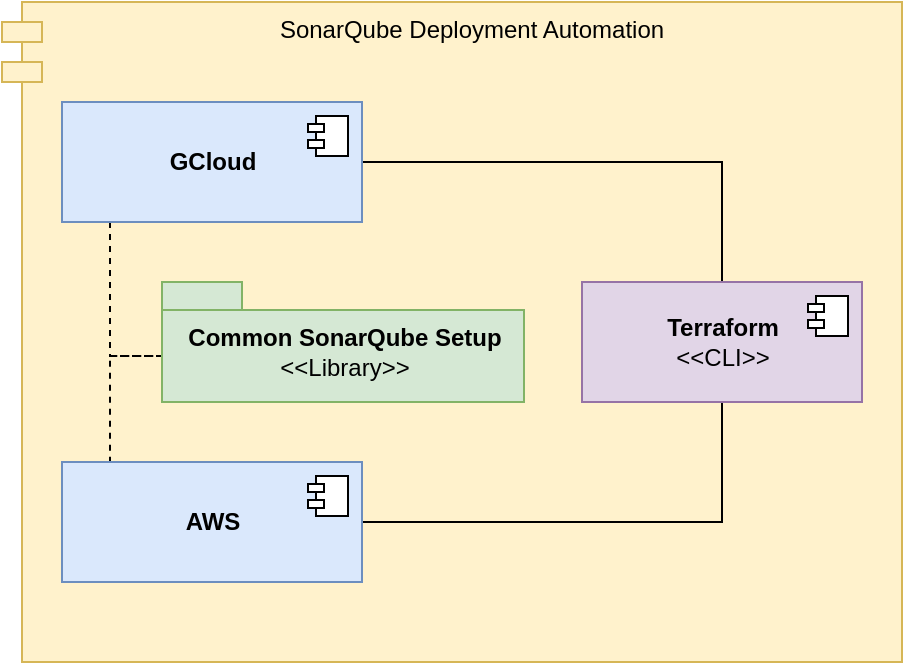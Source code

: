 <mxfile version="20.6.2" type="device" pages="7"><diagram id="C5RBs43oDa-KdzZeNtuy" name="SonarQube"><mxGraphModel dx="1422" dy="834" grid="1" gridSize="10" guides="1" tooltips="1" connect="1" arrows="1" fold="1" page="1" pageScale="1" pageWidth="827" pageHeight="1169" math="0" shadow="0"><root><mxCell id="WIyWlLk6GJQsqaUBKTNV-0"/><mxCell id="WIyWlLk6GJQsqaUBKTNV-1" parent="WIyWlLk6GJQsqaUBKTNV-0"/><mxCell id="kNM8fc_nuLCnlIBv-XZW-0" value="SonarQube Deployment Automation" style="shape=module;align=left;spacingLeft=20;align=center;verticalAlign=top;fillColor=#fff2cc;strokeColor=#d6b656;" parent="WIyWlLk6GJQsqaUBKTNV-1" vertex="1"><mxGeometry x="70" y="40" width="450" height="330" as="geometry"/></mxCell><mxCell id="kNM8fc_nuLCnlIBv-XZW-15" style="edgeStyle=orthogonalEdgeStyle;rounded=0;orthogonalLoop=1;jettySize=auto;html=1;entryX=0;entryY=0;entryDx=0;entryDy=37;entryPerimeter=0;dashed=1;startArrow=none;startFill=0;endArrow=none;endFill=0;exitX=0.16;exitY=1;exitDx=0;exitDy=0;exitPerimeter=0;" parent="WIyWlLk6GJQsqaUBKTNV-1" source="kNM8fc_nuLCnlIBv-XZW-1" target="kNM8fc_nuLCnlIBv-XZW-7" edge="1"><mxGeometry relative="1" as="geometry"/></mxCell><mxCell id="kNM8fc_nuLCnlIBv-XZW-18" style="edgeStyle=orthogonalEdgeStyle;rounded=0;orthogonalLoop=1;jettySize=auto;html=1;startArrow=none;startFill=0;endArrow=none;endFill=0;" parent="WIyWlLk6GJQsqaUBKTNV-1" source="kNM8fc_nuLCnlIBv-XZW-1" target="kNM8fc_nuLCnlIBv-XZW-8" edge="1"><mxGeometry relative="1" as="geometry"/></mxCell><mxCell id="kNM8fc_nuLCnlIBv-XZW-1" value="&lt;b&gt;GCloud&lt;/b&gt;" style="html=1;dropTarget=0;fillColor=#dae8fc;strokeColor=#6c8ebf;" parent="WIyWlLk6GJQsqaUBKTNV-1" vertex="1"><mxGeometry x="100" y="90" width="150" height="60" as="geometry"/></mxCell><mxCell id="kNM8fc_nuLCnlIBv-XZW-2" value="" style="shape=module;jettyWidth=8;jettyHeight=4;" parent="kNM8fc_nuLCnlIBv-XZW-1" vertex="1"><mxGeometry x="1" width="20" height="20" relative="1" as="geometry"><mxPoint x="-27" y="7" as="offset"/></mxGeometry></mxCell><mxCell id="kNM8fc_nuLCnlIBv-XZW-16" style="edgeStyle=orthogonalEdgeStyle;rounded=0;orthogonalLoop=1;jettySize=auto;html=1;entryX=0;entryY=0;entryDx=0;entryDy=37;entryPerimeter=0;dashed=1;startArrow=none;startFill=0;endArrow=none;endFill=0;exitX=0.16;exitY=0.006;exitDx=0;exitDy=0;exitPerimeter=0;" parent="WIyWlLk6GJQsqaUBKTNV-1" source="kNM8fc_nuLCnlIBv-XZW-5" target="kNM8fc_nuLCnlIBv-XZW-7" edge="1"><mxGeometry relative="1" as="geometry"/></mxCell><mxCell id="kNM8fc_nuLCnlIBv-XZW-17" style="edgeStyle=orthogonalEdgeStyle;rounded=0;orthogonalLoop=1;jettySize=auto;html=1;exitX=1;exitY=0.5;exitDx=0;exitDy=0;entryX=0.5;entryY=1;entryDx=0;entryDy=0;startArrow=none;startFill=0;endArrow=none;endFill=0;" parent="WIyWlLk6GJQsqaUBKTNV-1" source="kNM8fc_nuLCnlIBv-XZW-5" target="kNM8fc_nuLCnlIBv-XZW-8" edge="1"><mxGeometry relative="1" as="geometry"/></mxCell><mxCell id="kNM8fc_nuLCnlIBv-XZW-5" value="&lt;b&gt;AWS&lt;/b&gt;" style="html=1;dropTarget=0;fillColor=#dae8fc;strokeColor=#6c8ebf;" parent="WIyWlLk6GJQsqaUBKTNV-1" vertex="1"><mxGeometry x="100" y="270" width="150" height="60" as="geometry"/></mxCell><mxCell id="kNM8fc_nuLCnlIBv-XZW-6" value="" style="shape=module;jettyWidth=8;jettyHeight=4;" parent="kNM8fc_nuLCnlIBv-XZW-5" vertex="1"><mxGeometry x="1" width="20" height="20" relative="1" as="geometry"><mxPoint x="-27" y="7" as="offset"/></mxGeometry></mxCell><mxCell id="kNM8fc_nuLCnlIBv-XZW-7" value="Common SonarQube Setup&lt;br&gt;&lt;span style=&quot;font-weight: normal;&quot;&gt;&amp;lt;&amp;lt;Library&amp;gt;&amp;gt;&lt;/span&gt;" style="shape=folder;fontStyle=1;spacingTop=10;tabWidth=40;tabHeight=14;tabPosition=left;html=1;fillColor=#d5e8d4;strokeColor=#82b366;" parent="WIyWlLk6GJQsqaUBKTNV-1" vertex="1"><mxGeometry x="150" y="180" width="181" height="60" as="geometry"/></mxCell><mxCell id="kNM8fc_nuLCnlIBv-XZW-8" value="&lt;b&gt;Terraform&lt;/b&gt;&lt;br&gt;&amp;lt;&amp;lt;CLI&amp;gt;&amp;gt;" style="html=1;dropTarget=0;fillColor=#e1d5e7;strokeColor=#9673a6;" parent="WIyWlLk6GJQsqaUBKTNV-1" vertex="1"><mxGeometry x="360" y="180" width="140" height="60" as="geometry"/></mxCell><mxCell id="kNM8fc_nuLCnlIBv-XZW-9" value="" style="shape=module;jettyWidth=8;jettyHeight=4;" parent="kNM8fc_nuLCnlIBv-XZW-8" vertex="1"><mxGeometry x="1" width="20" height="20" relative="1" as="geometry"><mxPoint x="-27" y="7" as="offset"/></mxGeometry></mxCell></root></mxGraphModel></diagram><diagram id="WayPiEF_AlDyJ6O_qLzk" name="Accounts &amp; Projects"><mxGraphModel dx="1422" dy="834" grid="1" gridSize="10" guides="1" tooltips="1" connect="1" arrows="1" fold="1" page="1" pageScale="1" pageWidth="850" pageHeight="1100" math="0" shadow="0"><root><mxCell id="0"/><mxCell id="1" parent="0"/><mxCell id="EAMSuo-7A-zYw0WzaDru-1" value="Accounts &amp; Projects Management" style="shape=module;align=left;spacingLeft=20;align=center;verticalAlign=top;fillColor=#fff2cc;strokeColor=#d6b656;" parent="1" vertex="1"><mxGeometry x="70" y="40" width="650" height="570" as="geometry"/></mxCell><mxCell id="I9iSX6-fQlVye0p8_Sk4-1" style="edgeStyle=orthogonalEdgeStyle;rounded=0;orthogonalLoop=1;jettySize=auto;html=1;entryX=0;entryY=0;entryDx=0;entryDy=37;entryPerimeter=0;startArrow=none;startFill=0;endArrow=none;endFill=0;dashed=1;" parent="1" source="EAMSuo-7A-zYw0WzaDru-4" target="EAMSuo-7A-zYw0WzaDru-10" edge="1"><mxGeometry relative="1" as="geometry"/></mxCell><mxCell id="I9iSX6-fQlVye0p8_Sk4-2" style="edgeStyle=orthogonalEdgeStyle;rounded=0;orthogonalLoop=1;jettySize=auto;html=1;entryX=0;entryY=0;entryDx=0;entryDy=37;entryPerimeter=0;dashed=1;startArrow=none;startFill=0;endArrow=none;endFill=0;" parent="1" source="EAMSuo-7A-zYw0WzaDru-4" target="EAMSuo-7A-zYw0WzaDru-15" edge="1"><mxGeometry relative="1" as="geometry"/></mxCell><mxCell id="I9iSX6-fQlVye0p8_Sk4-3" style="edgeStyle=orthogonalEdgeStyle;rounded=0;orthogonalLoop=1;jettySize=auto;html=1;entryX=0;entryY=0;entryDx=0;entryDy=37;entryPerimeter=0;dashed=1;startArrow=none;startFill=0;endArrow=none;endFill=0;" parent="1" source="EAMSuo-7A-zYw0WzaDru-4" target="EAMSuo-7A-zYw0WzaDru-16" edge="1"><mxGeometry relative="1" as="geometry"/></mxCell><mxCell id="I9iSX6-fQlVye0p8_Sk4-4" style="edgeStyle=orthogonalEdgeStyle;rounded=0;orthogonalLoop=1;jettySize=auto;html=1;entryX=0;entryY=0;entryDx=0;entryDy=37;entryPerimeter=0;dashed=1;startArrow=none;startFill=0;endArrow=none;endFill=0;" parent="1" source="EAMSuo-7A-zYw0WzaDru-4" target="EAMSuo-7A-zYw0WzaDru-17" edge="1"><mxGeometry relative="1" as="geometry"/></mxCell><mxCell id="EAMSuo-7A-zYw0WzaDru-4" value="&lt;b&gt;GCloud&lt;/b&gt;" style="html=1;dropTarget=0;fillColor=#dae8fc;strokeColor=#6c8ebf;" parent="1" vertex="1"><mxGeometry x="100" y="180" width="150" height="60" as="geometry"/></mxCell><mxCell id="EAMSuo-7A-zYw0WzaDru-5" value="" style="shape=module;jettyWidth=8;jettyHeight=4;" parent="EAMSuo-7A-zYw0WzaDru-4" vertex="1"><mxGeometry x="1" width="20" height="20" relative="1" as="geometry"><mxPoint x="-27" y="7" as="offset"/></mxGeometry></mxCell><mxCell id="PoAG-_BvS5tuwOI5YesI-2" style="edgeStyle=orthogonalEdgeStyle;rounded=0;orthogonalLoop=1;jettySize=auto;html=1;entryX=0;entryY=0;entryDx=0;entryDy=37;entryPerimeter=0;dashed=1;startArrow=none;startFill=0;endArrow=none;endFill=0;" parent="1" source="EAMSuo-7A-zYw0WzaDru-8" target="PoAG-_BvS5tuwOI5YesI-1" edge="1"><mxGeometry relative="1" as="geometry"/></mxCell><mxCell id="EAMSuo-7A-zYw0WzaDru-8" value="&lt;b&gt;Azure DevOps&lt;/b&gt;" style="html=1;dropTarget=0;fillColor=#dae8fc;strokeColor=#6c8ebf;" parent="1" vertex="1"><mxGeometry x="100" y="371" width="150" height="60" as="geometry"/></mxCell><mxCell id="EAMSuo-7A-zYw0WzaDru-9" value="" style="shape=module;jettyWidth=8;jettyHeight=4;" parent="EAMSuo-7A-zYw0WzaDru-8" vertex="1"><mxGeometry x="1" width="20" height="20" relative="1" as="geometry"><mxPoint x="-27" y="7" as="offset"/></mxGeometry></mxCell><mxCell id="EAMSuo-7A-zYw0WzaDru-10" value="Create GCloud Project&lt;br&gt;&lt;span style=&quot;font-weight: normal;&quot;&gt;&amp;lt;&amp;lt;Component&amp;gt;&amp;gt;&lt;/span&gt;" style="shape=folder;fontStyle=1;spacingTop=10;tabWidth=40;tabHeight=14;tabPosition=left;html=1;fillColor=#d5e8d4;strokeColor=#82b366;" parent="1" vertex="1"><mxGeometry x="320" y="70" width="181" height="60" as="geometry"/></mxCell><mxCell id="mE-ilMfUs0s4wJvPmiAK-6" style="edgeStyle=orthogonalEdgeStyle;rounded=0;orthogonalLoop=1;jettySize=auto;html=1;entryX=0;entryY=0;entryDx=0;entryDy=37;entryPerimeter=0;dashed=1;startArrow=none;startFill=0;endArrow=none;endFill=0;" parent="1" source="EAMSuo-7A-zYw0WzaDru-13" target="mE-ilMfUs0s4wJvPmiAK-2" edge="1"><mxGeometry relative="1" as="geometry"/></mxCell><mxCell id="mE-ilMfUs0s4wJvPmiAK-7" style="edgeStyle=orthogonalEdgeStyle;rounded=0;orthogonalLoop=1;jettySize=auto;html=1;entryX=0;entryY=0;entryDx=0;entryDy=37;entryPerimeter=0;dashed=1;startArrow=none;startFill=0;endArrow=none;endFill=0;" parent="1" source="EAMSuo-7A-zYw0WzaDru-13" target="mE-ilMfUs0s4wJvPmiAK-4" edge="1"><mxGeometry relative="1" as="geometry"/></mxCell><mxCell id="EAMSuo-7A-zYw0WzaDru-13" value="&lt;b&gt;AWS&lt;/b&gt;" style="html=1;dropTarget=0;fillColor=#dae8fc;strokeColor=#6c8ebf;" parent="1" vertex="1"><mxGeometry x="100" y="490" width="150" height="60" as="geometry"/></mxCell><mxCell id="EAMSuo-7A-zYw0WzaDru-14" value="" style="shape=module;jettyWidth=8;jettyHeight=4;" parent="EAMSuo-7A-zYw0WzaDru-13" vertex="1"><mxGeometry x="1" width="20" height="20" relative="1" as="geometry"><mxPoint x="-27" y="7" as="offset"/></mxGeometry></mxCell><mxCell id="EAMSuo-7A-zYw0WzaDru-19" style="edgeStyle=orthogonalEdgeStyle;rounded=0;orthogonalLoop=1;jettySize=auto;html=1;entryX=0.475;entryY=1.003;entryDx=0;entryDy=0;entryPerimeter=0;startArrow=classic;startFill=1;endArrow=none;endFill=0;exitX=0;exitY=0;exitDx=181;exitDy=48.5;exitPerimeter=0;" parent="1" source="EAMSuo-7A-zYw0WzaDru-15" target="EAMSuo-7A-zYw0WzaDru-18" edge="1"><mxGeometry relative="1" as="geometry"/></mxCell><mxCell id="EAMSuo-7A-zYw0WzaDru-15" value="Create Principal Account&lt;br&gt;&lt;span style=&quot;font-weight: normal;&quot;&gt;&amp;lt;&amp;lt;Component&amp;gt;&amp;gt;&lt;/span&gt;" style="shape=folder;fontStyle=1;spacingTop=10;tabWidth=40;tabHeight=14;tabPosition=left;html=1;fillColor=#d5e8d4;strokeColor=#82b366;" parent="1" vertex="1"><mxGeometry x="320" y="140" width="181" height="60" as="geometry"/></mxCell><mxCell id="EAMSuo-7A-zYw0WzaDru-20" style="edgeStyle=orthogonalEdgeStyle;rounded=0;orthogonalLoop=1;jettySize=auto;html=1;entryX=0;entryY=0;entryDx=32.5;entryDy=120;entryPerimeter=0;startArrow=classic;startFill=1;endArrow=none;endFill=0;" parent="1" source="EAMSuo-7A-zYw0WzaDru-16" target="EAMSuo-7A-zYw0WzaDru-18" edge="1"><mxGeometry relative="1" as="geometry"/></mxCell><mxCell id="EAMSuo-7A-zYw0WzaDru-16" value="Verify Account Roles&lt;br&gt;&lt;span style=&quot;font-weight: normal;&quot;&gt;&amp;lt;&amp;lt;Component&amp;gt;&amp;gt;&lt;/span&gt;" style="shape=folder;fontStyle=1;spacingTop=10;tabWidth=40;tabHeight=14;tabPosition=left;html=1;fillColor=#d5e8d4;strokeColor=#82b366;" parent="1" vertex="1"><mxGeometry x="320" y="210" width="181" height="60" as="geometry"/></mxCell><mxCell id="EAMSuo-7A-zYw0WzaDru-17" value="Setup Firebase &amp;amp; Maps&amp;nbsp;&lt;br&gt;&lt;span style=&quot;font-weight: normal;&quot;&gt;&amp;lt;&amp;lt;Component&amp;gt;&amp;gt;&lt;/span&gt;" style="shape=folder;fontStyle=1;spacingTop=10;tabWidth=40;tabHeight=14;tabPosition=left;html=1;fillColor=#d5e8d4;strokeColor=#82b366;" parent="1" vertex="1"><mxGeometry x="320" y="280" width="181" height="60" as="geometry"/></mxCell><mxCell id="EAMSuo-7A-zYw0WzaDru-18" value="&lt;blockquote style=&quot;margin: 0 0 0 40px; border: none; padding: 0px;&quot;&gt;&lt;/blockquote&gt;&lt;span style=&quot;background-color: initial;&quot;&gt;GCloud Roles&lt;/span&gt;&lt;br&gt;Definition" style="verticalAlign=top;align=center;spacingTop=8;spacingLeft=2;spacingRight=12;shape=cube;size=10;direction=south;fontStyle=4;html=1;fillColor=#e1d5e7;strokeColor=#9673a6;" parent="1" vertex="1"><mxGeometry x="580" y="182.5" width="120" height="55" as="geometry"/></mxCell><mxCell id="PoAG-_BvS5tuwOI5YesI-1" value="Create DevOps Project&lt;br&gt;&lt;span style=&quot;font-weight: normal;&quot;&gt;&amp;lt;&amp;lt;Component&amp;gt;&amp;gt;&lt;/span&gt;" style="shape=folder;fontStyle=1;spacingTop=10;tabWidth=40;tabHeight=14;tabPosition=left;html=1;fillColor=#d5e8d4;strokeColor=#82b366;" parent="1" vertex="1"><mxGeometry x="320" y="364" width="181" height="60" as="geometry"/></mxCell><mxCell id="mE-ilMfUs0s4wJvPmiAK-1" style="edgeStyle=orthogonalEdgeStyle;rounded=0;orthogonalLoop=1;jettySize=auto;html=1;entryX=0.475;entryY=1.003;entryDx=0;entryDy=0;entryPerimeter=0;startArrow=classic;startFill=1;endArrow=none;endFill=0;exitX=0;exitY=0;exitDx=181;exitDy=48.5;exitPerimeter=0;" parent="1" source="mE-ilMfUs0s4wJvPmiAK-2" target="mE-ilMfUs0s4wJvPmiAK-5" edge="1"><mxGeometry relative="1" as="geometry"/></mxCell><mxCell id="mE-ilMfUs0s4wJvPmiAK-2" value="Create AWS User&lt;br&gt;&lt;span style=&quot;font-weight: normal;&quot;&gt;&amp;lt;&amp;lt;Component&amp;gt;&amp;gt;&lt;/span&gt;" style="shape=folder;fontStyle=1;spacingTop=10;tabWidth=40;tabHeight=14;tabPosition=left;html=1;fillColor=#d5e8d4;strokeColor=#82b366;" parent="1" vertex="1"><mxGeometry x="320" y="450" width="181" height="60" as="geometry"/></mxCell><mxCell id="mE-ilMfUs0s4wJvPmiAK-3" style="edgeStyle=orthogonalEdgeStyle;rounded=0;orthogonalLoop=1;jettySize=auto;html=1;entryX=0;entryY=0;entryDx=32.5;entryDy=120;entryPerimeter=0;startArrow=classic;startFill=1;endArrow=none;endFill=0;" parent="1" source="mE-ilMfUs0s4wJvPmiAK-4" target="mE-ilMfUs0s4wJvPmiAK-5" edge="1"><mxGeometry relative="1" as="geometry"/></mxCell><mxCell id="mE-ilMfUs0s4wJvPmiAK-4" value="Verify User Roles&lt;br&gt;&lt;span style=&quot;font-weight: normal;&quot;&gt;&amp;lt;&amp;lt;Component&amp;gt;&amp;gt;&lt;/span&gt;" style="shape=folder;fontStyle=1;spacingTop=10;tabWidth=40;tabHeight=14;tabPosition=left;html=1;fillColor=#d5e8d4;strokeColor=#82b366;" parent="1" vertex="1"><mxGeometry x="320" y="520" width="181" height="60" as="geometry"/></mxCell><mxCell id="mE-ilMfUs0s4wJvPmiAK-5" value="&lt;blockquote style=&quot;margin: 0 0 0 40px; border: none; padding: 0px;&quot;&gt;&lt;/blockquote&gt;&lt;span style=&quot;background-color: initial;&quot;&gt;AWS Roles&lt;/span&gt;&lt;br&gt;Definition" style="verticalAlign=top;align=center;spacingTop=8;spacingLeft=2;spacingRight=12;shape=cube;size=10;direction=south;fontStyle=4;html=1;fillColor=#e1d5e7;strokeColor=#9673a6;" parent="1" vertex="1"><mxGeometry x="580" y="492.5" width="120" height="55" as="geometry"/></mxCell></root></mxGraphModel></diagram><diagram id="fvLbS1tf-9_VnbgPiQSX" name="Repository"><mxGraphModel dx="1422" dy="834" grid="1" gridSize="10" guides="1" tooltips="1" connect="1" arrows="1" fold="1" page="1" pageScale="1" pageWidth="850" pageHeight="1100" math="0" shadow="0"><root><mxCell id="0"/><mxCell id="1" parent="0"/><mxCell id="O-zkAZNmgg0FWvbzASbb-1" value="Repository Management" style="shape=module;align=left;spacingLeft=20;align=center;verticalAlign=top;fillColor=#fff2cc;strokeColor=#d6b656;" parent="1" vertex="1"><mxGeometry x="70" y="40" width="460" height="330" as="geometry"/></mxCell><mxCell id="vPLlFq6J7rwQTQRlUnDj-11" style="edgeStyle=orthogonalEdgeStyle;rounded=0;orthogonalLoop=1;jettySize=auto;html=1;entryX=0;entryY=0;entryDx=0;entryDy=37;entryPerimeter=0;dashed=1;startArrow=none;startFill=0;endArrow=none;endFill=0;" parent="1" source="O-zkAZNmgg0FWvbzASbb-4" target="O-zkAZNmgg0FWvbzASbb-10" edge="1"><mxGeometry relative="1" as="geometry"/></mxCell><mxCell id="vPLlFq6J7rwQTQRlUnDj-12" style="edgeStyle=orthogonalEdgeStyle;rounded=0;orthogonalLoop=1;jettySize=auto;html=1;entryX=0;entryY=0;entryDx=0;entryDy=37;entryPerimeter=0;dashed=1;startArrow=none;startFill=0;endArrow=none;endFill=0;" parent="1" source="O-zkAZNmgg0FWvbzASbb-4" target="vPLlFq6J7rwQTQRlUnDj-4" edge="1"><mxGeometry relative="1" as="geometry"/></mxCell><mxCell id="O-zkAZNmgg0FWvbzASbb-4" value="&lt;b&gt;GCloud&lt;/b&gt;" style="html=1;dropTarget=0;fillColor=#dae8fc;strokeColor=#6c8ebf;" parent="1" vertex="1"><mxGeometry x="100" y="90" width="150" height="60" as="geometry"/></mxCell><mxCell id="O-zkAZNmgg0FWvbzASbb-5" value="" style="shape=module;jettyWidth=8;jettyHeight=4;" parent="O-zkAZNmgg0FWvbzASbb-4" vertex="1"><mxGeometry x="1" width="20" height="20" relative="1" as="geometry"><mxPoint x="-27" y="7" as="offset"/></mxGeometry></mxCell><mxCell id="vPLlFq6J7rwQTQRlUnDj-9" style="edgeStyle=orthogonalEdgeStyle;rounded=0;orthogonalLoop=1;jettySize=auto;html=1;entryX=0;entryY=0;entryDx=0;entryDy=37;entryPerimeter=0;dashed=1;startArrow=none;startFill=0;endArrow=none;endFill=0;" parent="1" source="O-zkAZNmgg0FWvbzASbb-8" target="vPLlFq6J7rwQTQRlUnDj-4" edge="1"><mxGeometry relative="1" as="geometry"/></mxCell><mxCell id="vPLlFq6J7rwQTQRlUnDj-10" style="edgeStyle=orthogonalEdgeStyle;rounded=0;orthogonalLoop=1;jettySize=auto;html=1;entryX=0;entryY=0;entryDx=0;entryDy=37;entryPerimeter=0;dashed=1;startArrow=none;startFill=0;endArrow=none;endFill=0;" parent="1" source="O-zkAZNmgg0FWvbzASbb-8" target="O-zkAZNmgg0FWvbzASbb-10" edge="1"><mxGeometry relative="1" as="geometry"/></mxCell><mxCell id="O-zkAZNmgg0FWvbzASbb-8" value="&lt;b&gt;Azure DevOps&lt;/b&gt;" style="html=1;dropTarget=0;fillColor=#dae8fc;strokeColor=#6c8ebf;" parent="1" vertex="1"><mxGeometry x="100" y="190" width="150" height="60" as="geometry"/></mxCell><mxCell id="O-zkAZNmgg0FWvbzASbb-9" value="" style="shape=module;jettyWidth=8;jettyHeight=4;" parent="O-zkAZNmgg0FWvbzASbb-8" vertex="1"><mxGeometry x="1" width="20" height="20" relative="1" as="geometry"><mxPoint x="-27" y="7" as="offset"/></mxGeometry></mxCell><mxCell id="O-zkAZNmgg0FWvbzASbb-10" value="Common Setup Repository&lt;br&gt;&lt;span style=&quot;font-weight: normal;&quot;&gt;&amp;lt;&amp;lt;Library&amp;gt;&amp;gt;&lt;/span&gt;" style="shape=folder;fontStyle=1;spacingTop=10;tabWidth=40;tabHeight=14;tabPosition=left;html=1;fillColor=#d5e8d4;strokeColor=#82b366;" parent="1" vertex="1"><mxGeometry x="324.5" y="150" width="181" height="60" as="geometry"/></mxCell><mxCell id="vPLlFq6J7rwQTQRlUnDj-7" style="edgeStyle=orthogonalEdgeStyle;rounded=0;orthogonalLoop=1;jettySize=auto;html=1;entryX=0;entryY=0;entryDx=0;entryDy=37;entryPerimeter=0;dashed=1;startArrow=none;startFill=0;endArrow=none;endFill=0;" parent="1" source="vPLlFq6J7rwQTQRlUnDj-1" target="vPLlFq6J7rwQTQRlUnDj-4" edge="1"><mxGeometry relative="1" as="geometry"/></mxCell><mxCell id="vPLlFq6J7rwQTQRlUnDj-8" style="edgeStyle=orthogonalEdgeStyle;rounded=0;orthogonalLoop=1;jettySize=auto;html=1;entryX=0;entryY=0;entryDx=0;entryDy=37;entryPerimeter=0;dashed=1;startArrow=none;startFill=0;endArrow=none;endFill=0;" parent="1" source="vPLlFq6J7rwQTQRlUnDj-1" target="O-zkAZNmgg0FWvbzASbb-10" edge="1"><mxGeometry relative="1" as="geometry"/></mxCell><mxCell id="vPLlFq6J7rwQTQRlUnDj-1" value="&lt;b&gt;GitHub&lt;/b&gt;" style="html=1;dropTarget=0;fillColor=#dae8fc;strokeColor=#6c8ebf;" parent="1" vertex="1"><mxGeometry x="100" y="290" width="150" height="60" as="geometry"/></mxCell><mxCell id="vPLlFq6J7rwQTQRlUnDj-2" value="" style="shape=module;jettyWidth=8;jettyHeight=4;" parent="vPLlFq6J7rwQTQRlUnDj-1" vertex="1"><mxGeometry x="1" width="20" height="20" relative="1" as="geometry"><mxPoint x="-27" y="7" as="offset"/></mxGeometry></mxCell><mxCell id="vPLlFq6J7rwQTQRlUnDj-4" value="Common Repository Strategy&lt;br&gt;&lt;span style=&quot;font-weight: normal;&quot;&gt;&amp;lt;&amp;lt;Library&amp;gt;&amp;gt;&lt;/span&gt;" style="shape=folder;fontStyle=1;spacingTop=10;tabWidth=40;tabHeight=14;tabPosition=left;html=1;fillColor=#d5e8d4;strokeColor=#82b366;" parent="1" vertex="1"><mxGeometry x="324.5" y="230" width="181" height="60" as="geometry"/></mxCell></root></mxGraphModel></diagram><diagram id="pz8oCysLALtt8skZj3CB" name="Kubernetes"><mxGraphModel dx="1422" dy="834" grid="1" gridSize="10" guides="1" tooltips="1" connect="1" arrows="1" fold="1" page="1" pageScale="1" pageWidth="850" pageHeight="1100" math="0" shadow="0"><root><mxCell id="0"/><mxCell id="1" parent="0"/><mxCell id="qytRFkcS9jQyZGq1OipA-1" value="Kubernetes Provisioning" style="shape=module;align=left;spacingLeft=20;align=center;verticalAlign=top;fillColor=#fff2cc;strokeColor=#d6b656;" parent="1" vertex="1"><mxGeometry x="70" y="40" width="400" height="290" as="geometry"/></mxCell><mxCell id="qytRFkcS9jQyZGq1OipA-16" style="edgeStyle=orthogonalEdgeStyle;rounded=0;orthogonalLoop=1;jettySize=auto;html=1;entryX=0.5;entryY=0;entryDx=0;entryDy=0;startArrow=none;startFill=0;endArrow=none;endFill=0;" parent="1" source="qytRFkcS9jQyZGq1OipA-4" target="qytRFkcS9jQyZGq1OipA-11" edge="1"><mxGeometry relative="1" as="geometry"/></mxCell><mxCell id="qytRFkcS9jQyZGq1OipA-4" value="&lt;b&gt;GCloud GKE&lt;/b&gt;" style="html=1;dropTarget=0;fillColor=#dae8fc;strokeColor=#6c8ebf;" parent="1" vertex="1"><mxGeometry x="100" y="90" width="150" height="60" as="geometry"/></mxCell><mxCell id="qytRFkcS9jQyZGq1OipA-5" value="" style="shape=module;jettyWidth=8;jettyHeight=4;" parent="qytRFkcS9jQyZGq1OipA-4" vertex="1"><mxGeometry x="1" width="20" height="20" relative="1" as="geometry"><mxPoint x="-27" y="7" as="offset"/></mxGeometry></mxCell><mxCell id="qytRFkcS9jQyZGq1OipA-15" style="edgeStyle=orthogonalEdgeStyle;rounded=0;orthogonalLoop=1;jettySize=auto;html=1;exitX=1;exitY=0.5;exitDx=0;exitDy=0;startArrow=none;startFill=0;endArrow=none;endFill=0;" parent="1" source="qytRFkcS9jQyZGq1OipA-8" target="qytRFkcS9jQyZGq1OipA-11" edge="1"><mxGeometry relative="1" as="geometry"/></mxCell><mxCell id="qytRFkcS9jQyZGq1OipA-8" value="&lt;b&gt;AWS EKS&lt;/b&gt;" style="html=1;dropTarget=0;fillColor=#dae8fc;strokeColor=#6c8ebf;" parent="1" vertex="1"><mxGeometry x="100" y="170" width="150" height="60" as="geometry"/></mxCell><mxCell id="qytRFkcS9jQyZGq1OipA-9" value="" style="shape=module;jettyWidth=8;jettyHeight=4;" parent="qytRFkcS9jQyZGq1OipA-8" vertex="1"><mxGeometry x="1" width="20" height="20" relative="1" as="geometry"><mxPoint x="-27" y="7" as="offset"/></mxGeometry></mxCell><mxCell id="qytRFkcS9jQyZGq1OipA-11" value="&lt;b&gt;Terraform&lt;/b&gt;&lt;br&gt;&amp;lt;&amp;lt;CLI&amp;gt;&amp;gt;" style="html=1;dropTarget=0;fillColor=#e1d5e7;strokeColor=#9673a6;" parent="1" vertex="1"><mxGeometry x="310" y="170" width="140" height="60" as="geometry"/></mxCell><mxCell id="qytRFkcS9jQyZGq1OipA-12" value="" style="shape=module;jettyWidth=8;jettyHeight=4;" parent="qytRFkcS9jQyZGq1OipA-11" vertex="1"><mxGeometry x="1" width="20" height="20" relative="1" as="geometry"><mxPoint x="-27" y="7" as="offset"/></mxGeometry></mxCell><mxCell id="qytRFkcS9jQyZGq1OipA-17" style="edgeStyle=orthogonalEdgeStyle;rounded=0;orthogonalLoop=1;jettySize=auto;html=1;entryX=0.5;entryY=1;entryDx=0;entryDy=0;startArrow=none;startFill=0;endArrow=none;endFill=0;" parent="1" source="qytRFkcS9jQyZGq1OipA-13" target="qytRFkcS9jQyZGq1OipA-11" edge="1"><mxGeometry relative="1" as="geometry"/></mxCell><mxCell id="qytRFkcS9jQyZGq1OipA-13" value="&lt;b&gt;Azure AKS&lt;/b&gt;" style="html=1;dropTarget=0;fillColor=#dae8fc;strokeColor=#6c8ebf;" parent="1" vertex="1"><mxGeometry x="100" y="250" width="150" height="60" as="geometry"/></mxCell><mxCell id="qytRFkcS9jQyZGq1OipA-14" value="" style="shape=module;jettyWidth=8;jettyHeight=4;" parent="qytRFkcS9jQyZGq1OipA-13" vertex="1"><mxGeometry x="1" width="20" height="20" relative="1" as="geometry"><mxPoint x="-27" y="7" as="offset"/></mxGeometry></mxCell></root></mxGraphModel></diagram><diagram id="0qdfPNtSwC7r9zQQ2vY3" name="Pipelines CI/CD"><mxGraphModel dx="1422" dy="834" grid="1" gridSize="10" guides="1" tooltips="1" connect="1" arrows="1" fold="1" page="1" pageScale="1" pageWidth="850" pageHeight="1100" math="0" shadow="0"><root><mxCell id="0"/><mxCell id="1" parent="0"/><mxCell id="GiXCWIK7qaeOrfKILzUV-1" value="CI/CD Pipelines Management" style="shape=module;align=left;spacingLeft=20;align=center;verticalAlign=top;fillColor=#fff2cc;strokeColor=#d6b656;" parent="1" vertex="1"><mxGeometry x="70" y="40" width="780" height="920" as="geometry"/></mxCell><mxCell id="v3v9zpgXByNJgvubog1r-3" style="edgeStyle=orthogonalEdgeStyle;rounded=0;orthogonalLoop=1;jettySize=auto;html=1;entryX=0;entryY=0;entryDx=0;entryDy=37;entryPerimeter=0;dashed=1;startArrow=none;startFill=0;endArrow=none;endFill=0;" parent="1" source="GiXCWIK7qaeOrfKILzUV-3" target="v3v9zpgXByNJgvubog1r-1" edge="1"><mxGeometry relative="1" as="geometry"><Array as="points"><mxPoint x="320" y="120"/><mxPoint x="320" y="535"/></Array></mxGeometry></mxCell><mxCell id="GiXCWIK7qaeOrfKILzUV-3" value="&lt;b&gt;GCloud&lt;/b&gt;" style="html=1;dropTarget=0;fillColor=#dae8fc;strokeColor=#6c8ebf;" parent="1" vertex="1"><mxGeometry x="100" y="90" width="150" height="60" as="geometry"/></mxCell><mxCell id="GiXCWIK7qaeOrfKILzUV-4" value="" style="shape=module;jettyWidth=8;jettyHeight=4;" parent="GiXCWIK7qaeOrfKILzUV-3" vertex="1"><mxGeometry x="1" width="20" height="20" relative="1" as="geometry"><mxPoint x="-27" y="7" as="offset"/></mxGeometry></mxCell><mxCell id="v3v9zpgXByNJgvubog1r-2" style="edgeStyle=orthogonalEdgeStyle;rounded=0;orthogonalLoop=1;jettySize=auto;html=1;entryX=0;entryY=0;entryDx=0;entryDy=37;entryPerimeter=0;startArrow=none;startFill=0;endArrow=none;endFill=0;dashed=1;" parent="1" source="GiXCWIK7qaeOrfKILzUV-6" target="v3v9zpgXByNJgvubog1r-1" edge="1"><mxGeometry relative="1" as="geometry"/></mxCell><mxCell id="GiXCWIK7qaeOrfKILzUV-6" value="&lt;b&gt;GitHub&lt;/b&gt;" style="html=1;dropTarget=0;fillColor=#dae8fc;strokeColor=#6c8ebf;" parent="1" vertex="1"><mxGeometry x="100" y="380" width="150" height="60" as="geometry"/></mxCell><mxCell id="GiXCWIK7qaeOrfKILzUV-7" value="" style="shape=module;jettyWidth=8;jettyHeight=4;" parent="GiXCWIK7qaeOrfKILzUV-6" vertex="1"><mxGeometry x="1" width="20" height="20" relative="1" as="geometry"><mxPoint x="-27" y="7" as="offset"/></mxGeometry></mxCell><mxCell id="LBcAj9U5WSjCkyZcsjym-38" style="edgeStyle=orthogonalEdgeStyle;rounded=0;orthogonalLoop=1;jettySize=auto;html=1;entryX=0;entryY=0;entryDx=0;entryDy=37;entryPerimeter=0;dashed=1;startArrow=none;startFill=0;endArrow=none;endFill=0;" parent="1" source="GiXCWIK7qaeOrfKILzUV-11" target="v3v9zpgXByNJgvubog1r-1" edge="1"><mxGeometry relative="1" as="geometry"/></mxCell><mxCell id="GiXCWIK7qaeOrfKILzUV-11" value="&lt;b&gt;Azure DevOps&lt;/b&gt;" style="html=1;dropTarget=0;fillColor=#dae8fc;strokeColor=#6c8ebf;" parent="1" vertex="1"><mxGeometry x="100" y="670" width="150" height="60" as="geometry"/></mxCell><mxCell id="GiXCWIK7qaeOrfKILzUV-12" value="" style="shape=module;jettyWidth=8;jettyHeight=4;" parent="GiXCWIK7qaeOrfKILzUV-11" vertex="1"><mxGeometry x="1" width="20" height="20" relative="1" as="geometry"><mxPoint x="-27" y="7" as="offset"/></mxGeometry></mxCell><mxCell id="v3v9zpgXByNJgvubog1r-14" style="edgeStyle=orthogonalEdgeStyle;rounded=0;orthogonalLoop=1;jettySize=auto;html=1;entryX=0;entryY=0;entryDx=0;entryDy=37;entryPerimeter=0;dashed=1;startArrow=none;startFill=0;endArrow=none;endFill=0;" parent="1" source="v3v9zpgXByNJgvubog1r-1" target="v3v9zpgXByNJgvubog1r-7" edge="1"><mxGeometry relative="1" as="geometry"/></mxCell><mxCell id="v3v9zpgXByNJgvubog1r-15" style="edgeStyle=orthogonalEdgeStyle;rounded=0;orthogonalLoop=1;jettySize=auto;html=1;entryX=0;entryY=0;entryDx=0;entryDy=37;entryPerimeter=0;dashed=1;startArrow=none;startFill=0;endArrow=none;endFill=0;" parent="1" source="v3v9zpgXByNJgvubog1r-1" target="v3v9zpgXByNJgvubog1r-8" edge="1"><mxGeometry relative="1" as="geometry"/></mxCell><mxCell id="v3v9zpgXByNJgvubog1r-16" style="edgeStyle=orthogonalEdgeStyle;rounded=0;orthogonalLoop=1;jettySize=auto;html=1;entryX=0;entryY=0;entryDx=0;entryDy=37;entryPerimeter=0;dashed=1;startArrow=none;startFill=0;endArrow=none;endFill=0;" parent="1" source="v3v9zpgXByNJgvubog1r-1" target="v3v9zpgXByNJgvubog1r-5" edge="1"><mxGeometry relative="1" as="geometry"/></mxCell><mxCell id="v3v9zpgXByNJgvubog1r-17" style="edgeStyle=orthogonalEdgeStyle;rounded=0;orthogonalLoop=1;jettySize=auto;html=1;entryX=0;entryY=0;entryDx=0;entryDy=37;entryPerimeter=0;dashed=1;startArrow=none;startFill=0;endArrow=none;endFill=0;" parent="1" source="v3v9zpgXByNJgvubog1r-1" target="v3v9zpgXByNJgvubog1r-6" edge="1"><mxGeometry relative="1" as="geometry"/></mxCell><mxCell id="v3v9zpgXByNJgvubog1r-1" value="Common Pipelines Logic&lt;br&gt;&lt;span style=&quot;font-weight: normal;&quot;&gt;&amp;lt;&amp;lt;Library&amp;gt;&amp;gt;&lt;/span&gt;" style="shape=folder;fontStyle=1;spacingTop=10;tabWidth=40;tabHeight=14;tabPosition=left;html=1;fillColor=#d5e8d4;strokeColor=#82b366;" parent="1" vertex="1"><mxGeometry x="390" y="498" width="181" height="60" as="geometry"/></mxCell><mxCell id="v3v9zpgXByNJgvubog1r-5" value="Node / Angular Stages&lt;br&gt;&lt;span style=&quot;font-weight: normal;&quot;&gt;&amp;lt;&amp;lt;Library&amp;gt;&amp;gt;&lt;/span&gt;" style="shape=folder;fontStyle=1;spacingTop=10;tabWidth=40;tabHeight=14;tabPosition=left;html=1;fillColor=#d5e8d4;strokeColor=#82b366;" parent="1" vertex="1"><mxGeometry x="640" y="540" width="181" height="60" as="geometry"/></mxCell><mxCell id="v3v9zpgXByNJgvubog1r-6" value="Quarkus Stages&lt;br&gt;&lt;span style=&quot;font-weight: normal;&quot;&gt;&amp;lt;&amp;lt;Library&amp;gt;&amp;gt;&lt;/span&gt;" style="shape=folder;fontStyle=1;spacingTop=10;tabWidth=40;tabHeight=14;tabPosition=left;html=1;fillColor=#d5e8d4;strokeColor=#82b366;" parent="1" vertex="1"><mxGeometry x="640" y="610" width="181" height="60" as="geometry"/></mxCell><mxCell id="v3v9zpgXByNJgvubog1r-7" value="Python Stages&lt;br&gt;&lt;span style=&quot;font-weight: normal;&quot;&gt;&amp;lt;&amp;lt;Library&amp;gt;&amp;gt;&lt;/span&gt;" style="shape=folder;fontStyle=1;spacingTop=10;tabWidth=40;tabHeight=14;tabPosition=left;html=1;fillColor=#f8cecc;strokeColor=#b85450;" parent="1" vertex="1"><mxGeometry x="640" y="400" width="181" height="60" as="geometry"/></mxCell><mxCell id="v3v9zpgXByNJgvubog1r-8" value="Flutter Stages&lt;br&gt;&lt;span style=&quot;font-weight: normal;&quot;&gt;&amp;lt;&amp;lt;Library&amp;gt;&amp;gt;&lt;/span&gt;" style="shape=folder;fontStyle=1;spacingTop=10;tabWidth=40;tabHeight=14;tabPosition=left;html=1;fillColor=#f8cecc;strokeColor=#b85450;" parent="1" vertex="1"><mxGeometry x="640" y="470" width="181" height="60" as="geometry"/></mxCell><mxCell id="LBcAj9U5WSjCkyZcsjym-2" value="&lt;b&gt;Build&lt;/b&gt;" style="html=1;dropTarget=0;fillColor=#e1d5e7;strokeColor=#9673a6;" parent="1" vertex="1"><mxGeometry x="120" y="150" width="140" height="35" as="geometry"/></mxCell><mxCell id="LBcAj9U5WSjCkyZcsjym-3" value="" style="shape=module;jettyWidth=8;jettyHeight=4;" parent="LBcAj9U5WSjCkyZcsjym-2" vertex="1"><mxGeometry x="1" width="20" height="20" relative="1" as="geometry"><mxPoint x="-27" y="7" as="offset"/></mxGeometry></mxCell><mxCell id="LBcAj9U5WSjCkyZcsjym-4" value="&lt;b&gt;Test&lt;/b&gt;" style="html=1;dropTarget=0;fillColor=#e1d5e7;strokeColor=#9673a6;" parent="1" vertex="1"><mxGeometry x="120" y="185" width="140" height="35" as="geometry"/></mxCell><mxCell id="LBcAj9U5WSjCkyZcsjym-5" value="" style="shape=module;jettyWidth=8;jettyHeight=4;" parent="LBcAj9U5WSjCkyZcsjym-4" vertex="1"><mxGeometry x="1" width="20" height="20" relative="1" as="geometry"><mxPoint x="-27" y="7" as="offset"/></mxGeometry></mxCell><mxCell id="LBcAj9U5WSjCkyZcsjym-6" value="&lt;b&gt;Quality&lt;/b&gt;" style="html=1;dropTarget=0;fillColor=#e1d5e7;strokeColor=#9673a6;" parent="1" vertex="1"><mxGeometry x="120" y="220" width="140" height="35" as="geometry"/></mxCell><mxCell id="LBcAj9U5WSjCkyZcsjym-7" value="" style="shape=module;jettyWidth=8;jettyHeight=4;" parent="LBcAj9U5WSjCkyZcsjym-6" vertex="1"><mxGeometry x="1" width="20" height="20" relative="1" as="geometry"><mxPoint x="-27" y="7" as="offset"/></mxGeometry></mxCell><mxCell id="LBcAj9U5WSjCkyZcsjym-8" value="&lt;b&gt;Package&lt;/b&gt;" style="html=1;dropTarget=0;fillColor=#e1d5e7;strokeColor=#9673a6;" parent="1" vertex="1"><mxGeometry x="120" y="255" width="140" height="35" as="geometry"/></mxCell><mxCell id="LBcAj9U5WSjCkyZcsjym-9" value="" style="shape=module;jettyWidth=8;jettyHeight=4;" parent="LBcAj9U5WSjCkyZcsjym-8" vertex="1"><mxGeometry x="1" width="20" height="20" relative="1" as="geometry"><mxPoint x="-27" y="7" as="offset"/></mxGeometry></mxCell><mxCell id="LBcAj9U5WSjCkyZcsjym-10" value="&lt;b&gt;&amp;nbsp;Deploy Cloud Run&lt;/b&gt;" style="html=1;dropTarget=0;fillColor=#e1d5e7;strokeColor=#9673a6;align=left;" parent="1" vertex="1"><mxGeometry x="120" y="290" width="140" height="35" as="geometry"/></mxCell><mxCell id="LBcAj9U5WSjCkyZcsjym-11" value="" style="shape=module;jettyWidth=8;jettyHeight=4;" parent="LBcAj9U5WSjCkyZcsjym-10" vertex="1"><mxGeometry x="1" width="20" height="20" relative="1" as="geometry"><mxPoint x="-27" y="7" as="offset"/></mxGeometry></mxCell><mxCell id="LBcAj9U5WSjCkyZcsjym-12" value="&lt;b&gt;Deploy GKE&lt;/b&gt;" style="html=1;dropTarget=0;fillColor=#e1d5e7;strokeColor=#9673a6;align=center;" parent="1" vertex="1"><mxGeometry x="120" y="325" width="140" height="35" as="geometry"/></mxCell><mxCell id="LBcAj9U5WSjCkyZcsjym-13" value="" style="shape=module;jettyWidth=8;jettyHeight=4;" parent="LBcAj9U5WSjCkyZcsjym-12" vertex="1"><mxGeometry x="1" width="20" height="20" relative="1" as="geometry"><mxPoint x="-27" y="7" as="offset"/></mxGeometry></mxCell><mxCell id="LBcAj9U5WSjCkyZcsjym-14" value="&lt;b&gt;Build&lt;/b&gt;" style="html=1;dropTarget=0;fillColor=#e1d5e7;strokeColor=#9673a6;" parent="1" vertex="1"><mxGeometry x="120" y="440" width="140" height="35" as="geometry"/></mxCell><mxCell id="LBcAj9U5WSjCkyZcsjym-15" value="" style="shape=module;jettyWidth=8;jettyHeight=4;" parent="LBcAj9U5WSjCkyZcsjym-14" vertex="1"><mxGeometry x="1" width="20" height="20" relative="1" as="geometry"><mxPoint x="-27" y="7" as="offset"/></mxGeometry></mxCell><mxCell id="LBcAj9U5WSjCkyZcsjym-16" value="&lt;b&gt;Test&lt;/b&gt;" style="html=1;dropTarget=0;fillColor=#e1d5e7;strokeColor=#9673a6;" parent="1" vertex="1"><mxGeometry x="120" y="475" width="140" height="35" as="geometry"/></mxCell><mxCell id="LBcAj9U5WSjCkyZcsjym-17" value="" style="shape=module;jettyWidth=8;jettyHeight=4;" parent="LBcAj9U5WSjCkyZcsjym-16" vertex="1"><mxGeometry x="1" width="20" height="20" relative="1" as="geometry"><mxPoint x="-27" y="7" as="offset"/></mxGeometry></mxCell><mxCell id="LBcAj9U5WSjCkyZcsjym-18" value="&lt;b&gt;Quality&lt;/b&gt;" style="html=1;dropTarget=0;fillColor=#e1d5e7;strokeColor=#9673a6;" parent="1" vertex="1"><mxGeometry x="120" y="510" width="140" height="35" as="geometry"/></mxCell><mxCell id="LBcAj9U5WSjCkyZcsjym-19" value="" style="shape=module;jettyWidth=8;jettyHeight=4;" parent="LBcAj9U5WSjCkyZcsjym-18" vertex="1"><mxGeometry x="1" width="20" height="20" relative="1" as="geometry"><mxPoint x="-27" y="7" as="offset"/></mxGeometry></mxCell><mxCell id="LBcAj9U5WSjCkyZcsjym-20" value="&lt;b&gt;Package&lt;/b&gt;" style="html=1;dropTarget=0;fillColor=#e1d5e7;strokeColor=#9673a6;" parent="1" vertex="1"><mxGeometry x="120" y="545" width="140" height="35" as="geometry"/></mxCell><mxCell id="LBcAj9U5WSjCkyZcsjym-21" value="" style="shape=module;jettyWidth=8;jettyHeight=4;" parent="LBcAj9U5WSjCkyZcsjym-20" vertex="1"><mxGeometry x="1" width="20" height="20" relative="1" as="geometry"><mxPoint x="-27" y="7" as="offset"/></mxGeometry></mxCell><mxCell id="LBcAj9U5WSjCkyZcsjym-22" value="&lt;b&gt;&amp;nbsp;Deploy AKS&lt;/b&gt;" style="html=1;dropTarget=0;fillColor=#e1d5e7;strokeColor=#9673a6;align=center;" parent="1" vertex="1"><mxGeometry x="120" y="580" width="140" height="35" as="geometry"/></mxCell><mxCell id="LBcAj9U5WSjCkyZcsjym-23" value="" style="shape=module;jettyWidth=8;jettyHeight=4;" parent="LBcAj9U5WSjCkyZcsjym-22" vertex="1"><mxGeometry x="1" width="20" height="20" relative="1" as="geometry"><mxPoint x="-27" y="7" as="offset"/></mxGeometry></mxCell><mxCell id="LBcAj9U5WSjCkyZcsjym-24" value="&lt;b&gt;Deploy EKS&lt;/b&gt;" style="html=1;dropTarget=0;fillColor=#e1d5e7;strokeColor=#9673a6;align=center;" parent="1" vertex="1"><mxGeometry x="120" y="615" width="140" height="35" as="geometry"/></mxCell><mxCell id="LBcAj9U5WSjCkyZcsjym-25" value="" style="shape=module;jettyWidth=8;jettyHeight=4;" parent="LBcAj9U5WSjCkyZcsjym-24" vertex="1"><mxGeometry x="1" width="20" height="20" relative="1" as="geometry"><mxPoint x="-27" y="7" as="offset"/></mxGeometry></mxCell><mxCell id="LBcAj9U5WSjCkyZcsjym-26" value="&lt;b&gt;Build&lt;/b&gt;" style="html=1;dropTarget=0;fillColor=#e1d5e7;strokeColor=#9673a6;" parent="1" vertex="1"><mxGeometry x="120" y="730" width="140" height="35" as="geometry"/></mxCell><mxCell id="LBcAj9U5WSjCkyZcsjym-27" value="" style="shape=module;jettyWidth=8;jettyHeight=4;" parent="LBcAj9U5WSjCkyZcsjym-26" vertex="1"><mxGeometry x="1" width="20" height="20" relative="1" as="geometry"><mxPoint x="-27" y="7" as="offset"/></mxGeometry></mxCell><mxCell id="LBcAj9U5WSjCkyZcsjym-28" value="&lt;b&gt;Test&lt;/b&gt;" style="html=1;dropTarget=0;fillColor=#e1d5e7;strokeColor=#9673a6;" parent="1" vertex="1"><mxGeometry x="120" y="765" width="140" height="35" as="geometry"/></mxCell><mxCell id="LBcAj9U5WSjCkyZcsjym-29" value="" style="shape=module;jettyWidth=8;jettyHeight=4;" parent="LBcAj9U5WSjCkyZcsjym-28" vertex="1"><mxGeometry x="1" width="20" height="20" relative="1" as="geometry"><mxPoint x="-27" y="7" as="offset"/></mxGeometry></mxCell><mxCell id="LBcAj9U5WSjCkyZcsjym-30" value="&lt;b&gt;Quality&lt;/b&gt;" style="html=1;dropTarget=0;fillColor=#e1d5e7;strokeColor=#9673a6;" parent="1" vertex="1"><mxGeometry x="120" y="800" width="140" height="35" as="geometry"/></mxCell><mxCell id="LBcAj9U5WSjCkyZcsjym-31" value="" style="shape=module;jettyWidth=8;jettyHeight=4;" parent="LBcAj9U5WSjCkyZcsjym-30" vertex="1"><mxGeometry x="1" width="20" height="20" relative="1" as="geometry"><mxPoint x="-27" y="7" as="offset"/></mxGeometry></mxCell><mxCell id="LBcAj9U5WSjCkyZcsjym-32" value="&lt;b&gt;Package&lt;/b&gt;" style="html=1;dropTarget=0;fillColor=#e1d5e7;strokeColor=#9673a6;" parent="1" vertex="1"><mxGeometry x="120" y="835" width="140" height="35" as="geometry"/></mxCell><mxCell id="LBcAj9U5WSjCkyZcsjym-33" value="" style="shape=module;jettyWidth=8;jettyHeight=4;" parent="LBcAj9U5WSjCkyZcsjym-32" vertex="1"><mxGeometry x="1" width="20" height="20" relative="1" as="geometry"><mxPoint x="-27" y="7" as="offset"/></mxGeometry></mxCell><mxCell id="LBcAj9U5WSjCkyZcsjym-34" value="&lt;b&gt;&amp;nbsp;Deploy AKS&lt;/b&gt;" style="html=1;dropTarget=0;fillColor=#e1d5e7;strokeColor=#9673a6;align=center;" parent="1" vertex="1"><mxGeometry x="120" y="870" width="140" height="35" as="geometry"/></mxCell><mxCell id="LBcAj9U5WSjCkyZcsjym-35" value="" style="shape=module;jettyWidth=8;jettyHeight=4;" parent="LBcAj9U5WSjCkyZcsjym-34" vertex="1"><mxGeometry x="1" width="20" height="20" relative="1" as="geometry"><mxPoint x="-27" y="7" as="offset"/></mxGeometry></mxCell><mxCell id="LBcAj9U5WSjCkyZcsjym-36" value="&lt;b&gt;Deploy EKS&lt;/b&gt;" style="html=1;dropTarget=0;fillColor=#e1d5e7;strokeColor=#9673a6;align=center;" parent="1" vertex="1"><mxGeometry x="120" y="905" width="140" height="35" as="geometry"/></mxCell><mxCell id="LBcAj9U5WSjCkyZcsjym-37" value="" style="shape=module;jettyWidth=8;jettyHeight=4;" parent="LBcAj9U5WSjCkyZcsjym-36" vertex="1"><mxGeometry x="1" width="20" height="20" relative="1" as="geometry"><mxPoint x="-27" y="7" as="offset"/></mxGeometry></mxCell></root></mxGraphModel></diagram><diagram id="E_QipSmF5VCBr9bInRIG" name="Quickstart"><mxGraphModel dx="1422" dy="834" grid="1" gridSize="10" guides="1" tooltips="1" connect="1" arrows="1" fold="1" page="1" pageScale="1" pageWidth="850" pageHeight="1100" math="0" shadow="0"><root><mxCell id="0"/><mxCell id="1" parent="0"/><mxCell id="xKovUGaOD8rr_tHFmzAP-1" value="Quickstart Management" style="shape=module;align=left;spacingLeft=20;align=center;verticalAlign=top;fillColor=#fff2cc;strokeColor=#d6b656;" parent="1" vertex="1"><mxGeometry x="70" y="40" width="280" height="330" as="geometry"/></mxCell><mxCell id="xKovUGaOD8rr_tHFmzAP-4" value="&lt;b&gt;GCloud WAYAT&lt;/b&gt;" style="html=1;dropTarget=0;fillColor=#dae8fc;strokeColor=#6c8ebf;" parent="1" vertex="1"><mxGeometry x="100" y="90" width="150" height="60" as="geometry"/></mxCell><mxCell id="xKovUGaOD8rr_tHFmzAP-5" value="" style="shape=module;jettyWidth=8;jettyHeight=4;" parent="xKovUGaOD8rr_tHFmzAP-4" vertex="1"><mxGeometry x="1" width="20" height="20" relative="1" as="geometry"><mxPoint x="-27" y="7" as="offset"/></mxGeometry></mxCell><mxCell id="xKovUGaOD8rr_tHFmzAP-8" value="&lt;b&gt;Azure VIPLANE&lt;/b&gt;" style="html=1;dropTarget=0;fillColor=#f8cecc;strokeColor=#b85450;" parent="1" vertex="1"><mxGeometry x="100" y="280" width="150" height="60" as="geometry"/></mxCell><mxCell id="xKovUGaOD8rr_tHFmzAP-9" value="" style="shape=module;jettyWidth=8;jettyHeight=4;" parent="xKovUGaOD8rr_tHFmzAP-8" vertex="1"><mxGeometry x="1" width="20" height="20" relative="1" as="geometry"><mxPoint x="-27" y="7" as="offset"/></mxGeometry></mxCell><mxCell id="zKps1l3msvl8QmEw2KkL-1" value="&lt;b&gt;Frontend Quickstart&lt;/b&gt;" style="html=1;dropTarget=0;fillColor=#e1d5e7;strokeColor=#9673a6;" parent="1" vertex="1"><mxGeometry x="140" y="150" width="190" height="35" as="geometry"/></mxCell><mxCell id="zKps1l3msvl8QmEw2KkL-2" value="" style="shape=module;jettyWidth=8;jettyHeight=4;" parent="zKps1l3msvl8QmEw2KkL-1" vertex="1"><mxGeometry x="1" width="20" height="20" relative="1" as="geometry"><mxPoint x="-27" y="7" as="offset"/></mxGeometry></mxCell><mxCell id="zKps1l3msvl8QmEw2KkL-3" value="&lt;b&gt;Backend Quickstart&lt;/b&gt;" style="html=1;dropTarget=0;fillColor=#e1d5e7;strokeColor=#9673a6;" parent="1" vertex="1"><mxGeometry x="140" y="185" width="190" height="35" as="geometry"/></mxCell><mxCell id="zKps1l3msvl8QmEw2KkL-4" value="" style="shape=module;jettyWidth=8;jettyHeight=4;" parent="zKps1l3msvl8QmEw2KkL-3" vertex="1"><mxGeometry x="1" width="20" height="20" relative="1" as="geometry"><mxPoint x="-27" y="7" as="offset"/></mxGeometry></mxCell><mxCell id="KIKp8VA5hOQEYK5_FQOj-1" value="&lt;b&gt;Cloud Run Quickstart&lt;/b&gt;" style="html=1;dropTarget=0;fillColor=#e1d5e7;strokeColor=#9673a6;" parent="1" vertex="1"><mxGeometry x="140" y="220" width="190" height="35" as="geometry"/></mxCell><mxCell id="KIKp8VA5hOQEYK5_FQOj-2" value="" style="shape=module;jettyWidth=8;jettyHeight=4;" parent="KIKp8VA5hOQEYK5_FQOj-1" vertex="1"><mxGeometry x="1" width="20" height="20" relative="1" as="geometry"><mxPoint x="-27" y="7" as="offset"/></mxGeometry></mxCell></root></mxGraphModel></diagram><diagram id="FidtxJPOMBIM_v1dLQNL" name="Page-7"><mxGraphModel dx="1422" dy="834" grid="1" gridSize="10" guides="1" tooltips="1" connect="1" arrows="1" fold="1" page="1" pageScale="1" pageWidth="850" pageHeight="1100" math="0" shadow="0"><root><mxCell id="0"/><mxCell id="1" parent="0"/><mxCell id="AHXiVDiXuzewTfJBEiqX-13" value="" style="group" vertex="1" connectable="0" parent="1"><mxGeometry x="320" y="40" width="450" height="330" as="geometry"/></mxCell><mxCell id="AHXiVDiXuzewTfJBEiqX-1" value="SonarQube Deployment Automation" style="shape=module;align=left;spacingLeft=20;align=center;verticalAlign=top;fillColor=#fff2cc;strokeColor=#d6b656;" vertex="1" parent="AHXiVDiXuzewTfJBEiqX-13"><mxGeometry width="450" height="330" as="geometry"/></mxCell><mxCell id="AHXiVDiXuzewTfJBEiqX-4" value="&lt;b&gt;GCloud&lt;/b&gt;" style="html=1;dropTarget=0;fillColor=#dae8fc;strokeColor=#6c8ebf;" vertex="1" parent="AHXiVDiXuzewTfJBEiqX-13"><mxGeometry x="30" y="50" width="150" height="60" as="geometry"/></mxCell><mxCell id="AHXiVDiXuzewTfJBEiqX-5" value="" style="shape=module;jettyWidth=8;jettyHeight=4;" vertex="1" parent="AHXiVDiXuzewTfJBEiqX-4"><mxGeometry x="1" width="20" height="20" relative="1" as="geometry"><mxPoint x="-27" y="7" as="offset"/></mxGeometry></mxCell><mxCell id="AHXiVDiXuzewTfJBEiqX-8" value="&lt;b&gt;AWS&lt;/b&gt;" style="html=1;dropTarget=0;fillColor=#dae8fc;strokeColor=#6c8ebf;" vertex="1" parent="AHXiVDiXuzewTfJBEiqX-13"><mxGeometry x="30" y="230" width="150" height="60" as="geometry"/></mxCell><mxCell id="AHXiVDiXuzewTfJBEiqX-9" value="" style="shape=module;jettyWidth=8;jettyHeight=4;" vertex="1" parent="AHXiVDiXuzewTfJBEiqX-8"><mxGeometry x="1" width="20" height="20" relative="1" as="geometry"><mxPoint x="-27" y="7" as="offset"/></mxGeometry></mxCell><mxCell id="AHXiVDiXuzewTfJBEiqX-10" value="Common SonarQube Setup&lt;br&gt;&lt;span style=&quot;font-weight: normal;&quot;&gt;&amp;lt;&amp;lt;Library&amp;gt;&amp;gt;&lt;/span&gt;" style="shape=folder;fontStyle=1;spacingTop=10;tabWidth=40;tabHeight=14;tabPosition=left;html=1;fillColor=#d5e8d4;strokeColor=#82b366;" vertex="1" parent="AHXiVDiXuzewTfJBEiqX-13"><mxGeometry x="80" y="140" width="181" height="60" as="geometry"/></mxCell><mxCell id="AHXiVDiXuzewTfJBEiqX-2" style="edgeStyle=orthogonalEdgeStyle;rounded=0;orthogonalLoop=1;jettySize=auto;html=1;entryX=0;entryY=0;entryDx=0;entryDy=37;entryPerimeter=0;dashed=1;startArrow=none;startFill=0;endArrow=none;endFill=0;exitX=0.16;exitY=1;exitDx=0;exitDy=0;exitPerimeter=0;" edge="1" parent="AHXiVDiXuzewTfJBEiqX-13" source="AHXiVDiXuzewTfJBEiqX-4" target="AHXiVDiXuzewTfJBEiqX-10"><mxGeometry relative="1" as="geometry"/></mxCell><mxCell id="AHXiVDiXuzewTfJBEiqX-6" style="edgeStyle=orthogonalEdgeStyle;rounded=0;orthogonalLoop=1;jettySize=auto;html=1;entryX=0;entryY=0;entryDx=0;entryDy=37;entryPerimeter=0;dashed=1;startArrow=none;startFill=0;endArrow=none;endFill=0;exitX=0.16;exitY=0.006;exitDx=0;exitDy=0;exitPerimeter=0;" edge="1" parent="AHXiVDiXuzewTfJBEiqX-13" source="AHXiVDiXuzewTfJBEiqX-8" target="AHXiVDiXuzewTfJBEiqX-10"><mxGeometry relative="1" as="geometry"/></mxCell><mxCell id="AHXiVDiXuzewTfJBEiqX-11" value="&lt;b&gt;Terraform&lt;/b&gt;&lt;br&gt;&amp;lt;&amp;lt;CLI&amp;gt;&amp;gt;" style="html=1;dropTarget=0;fillColor=#e1d5e7;strokeColor=#9673a6;" vertex="1" parent="AHXiVDiXuzewTfJBEiqX-13"><mxGeometry x="290" y="140" width="140" height="60" as="geometry"/></mxCell><mxCell id="AHXiVDiXuzewTfJBEiqX-12" value="" style="shape=module;jettyWidth=8;jettyHeight=4;" vertex="1" parent="AHXiVDiXuzewTfJBEiqX-11"><mxGeometry x="1" width="20" height="20" relative="1" as="geometry"><mxPoint x="-27" y="7" as="offset"/></mxGeometry></mxCell><mxCell id="AHXiVDiXuzewTfJBEiqX-3" style="edgeStyle=orthogonalEdgeStyle;rounded=0;orthogonalLoop=1;jettySize=auto;html=1;startArrow=none;startFill=0;endArrow=none;endFill=0;" edge="1" parent="AHXiVDiXuzewTfJBEiqX-13" source="AHXiVDiXuzewTfJBEiqX-4" target="AHXiVDiXuzewTfJBEiqX-11"><mxGeometry relative="1" as="geometry"/></mxCell><mxCell id="AHXiVDiXuzewTfJBEiqX-7" style="edgeStyle=orthogonalEdgeStyle;rounded=0;orthogonalLoop=1;jettySize=auto;html=1;exitX=1;exitY=0.5;exitDx=0;exitDy=0;entryX=0.5;entryY=1;entryDx=0;entryDy=0;startArrow=none;startFill=0;endArrow=none;endFill=0;" edge="1" parent="AHXiVDiXuzewTfJBEiqX-13" source="AHXiVDiXuzewTfJBEiqX-8" target="AHXiVDiXuzewTfJBEiqX-11"><mxGeometry relative="1" as="geometry"/></mxCell><mxCell id="JDfZ8TZ_TIclSusqSczX-55" value="" style="group" vertex="1" connectable="0" parent="1"><mxGeometry x="320" y="400" width="650" height="570" as="geometry"/></mxCell><mxCell id="JDfZ8TZ_TIclSusqSczX-28" value="Accounts &amp; Projects Management" style="shape=module;align=left;spacingLeft=20;align=center;verticalAlign=top;fillColor=#fff2cc;strokeColor=#d6b656;" vertex="1" parent="JDfZ8TZ_TIclSusqSczX-55"><mxGeometry width="650" height="570" as="geometry"/></mxCell><mxCell id="JDfZ8TZ_TIclSusqSczX-33" value="&lt;b&gt;GCloud&lt;/b&gt;" style="html=1;dropTarget=0;fillColor=#dae8fc;strokeColor=#6c8ebf;" vertex="1" parent="JDfZ8TZ_TIclSusqSczX-55"><mxGeometry x="30" y="140" width="150" height="60" as="geometry"/></mxCell><mxCell id="JDfZ8TZ_TIclSusqSczX-34" value="" style="shape=module;jettyWidth=8;jettyHeight=4;" vertex="1" parent="JDfZ8TZ_TIclSusqSczX-33"><mxGeometry x="1" width="20" height="20" relative="1" as="geometry"><mxPoint x="-27" y="7" as="offset"/></mxGeometry></mxCell><mxCell id="JDfZ8TZ_TIclSusqSczX-36" value="&lt;b&gt;Azure DevOps&lt;/b&gt;" style="html=1;dropTarget=0;fillColor=#dae8fc;strokeColor=#6c8ebf;" vertex="1" parent="JDfZ8TZ_TIclSusqSczX-55"><mxGeometry x="30" y="331" width="150" height="60" as="geometry"/></mxCell><mxCell id="JDfZ8TZ_TIclSusqSczX-37" value="" style="shape=module;jettyWidth=8;jettyHeight=4;" vertex="1" parent="JDfZ8TZ_TIclSusqSczX-36"><mxGeometry x="1" width="20" height="20" relative="1" as="geometry"><mxPoint x="-27" y="7" as="offset"/></mxGeometry></mxCell><mxCell id="JDfZ8TZ_TIclSusqSczX-38" value="Create GCloud Project&lt;br&gt;&lt;span style=&quot;font-weight: normal;&quot;&gt;&amp;lt;&amp;lt;Component&amp;gt;&amp;gt;&lt;/span&gt;" style="shape=folder;fontStyle=1;spacingTop=10;tabWidth=40;tabHeight=14;tabPosition=left;html=1;fillColor=#d5e8d4;strokeColor=#82b366;" vertex="1" parent="JDfZ8TZ_TIclSusqSczX-55"><mxGeometry x="250" y="30" width="181" height="60" as="geometry"/></mxCell><mxCell id="JDfZ8TZ_TIclSusqSczX-29" style="edgeStyle=orthogonalEdgeStyle;rounded=0;orthogonalLoop=1;jettySize=auto;html=1;entryX=0;entryY=0;entryDx=0;entryDy=37;entryPerimeter=0;startArrow=none;startFill=0;endArrow=none;endFill=0;dashed=1;" edge="1" parent="JDfZ8TZ_TIclSusqSczX-55" source="JDfZ8TZ_TIclSusqSczX-33" target="JDfZ8TZ_TIclSusqSczX-38"><mxGeometry relative="1" as="geometry"/></mxCell><mxCell id="JDfZ8TZ_TIclSusqSczX-41" value="&lt;b&gt;AWS&lt;/b&gt;" style="html=1;dropTarget=0;fillColor=#dae8fc;strokeColor=#6c8ebf;" vertex="1" parent="JDfZ8TZ_TIclSusqSczX-55"><mxGeometry x="30" y="450" width="150" height="60" as="geometry"/></mxCell><mxCell id="JDfZ8TZ_TIclSusqSczX-42" value="" style="shape=module;jettyWidth=8;jettyHeight=4;" vertex="1" parent="JDfZ8TZ_TIclSusqSczX-41"><mxGeometry x="1" width="20" height="20" relative="1" as="geometry"><mxPoint x="-27" y="7" as="offset"/></mxGeometry></mxCell><mxCell id="JDfZ8TZ_TIclSusqSczX-44" value="Create Principal Account&lt;br&gt;&lt;span style=&quot;font-weight: normal;&quot;&gt;&amp;lt;&amp;lt;Component&amp;gt;&amp;gt;&lt;/span&gt;" style="shape=folder;fontStyle=1;spacingTop=10;tabWidth=40;tabHeight=14;tabPosition=left;html=1;fillColor=#d5e8d4;strokeColor=#82b366;" vertex="1" parent="JDfZ8TZ_TIclSusqSczX-55"><mxGeometry x="250" y="100" width="181" height="60" as="geometry"/></mxCell><mxCell id="JDfZ8TZ_TIclSusqSczX-30" style="edgeStyle=orthogonalEdgeStyle;rounded=0;orthogonalLoop=1;jettySize=auto;html=1;entryX=0;entryY=0;entryDx=0;entryDy=37;entryPerimeter=0;dashed=1;startArrow=none;startFill=0;endArrow=none;endFill=0;" edge="1" parent="JDfZ8TZ_TIclSusqSczX-55" source="JDfZ8TZ_TIclSusqSczX-33" target="JDfZ8TZ_TIclSusqSczX-44"><mxGeometry relative="1" as="geometry"/></mxCell><mxCell id="JDfZ8TZ_TIclSusqSczX-46" value="Verify Account Roles&lt;br&gt;&lt;span style=&quot;font-weight: normal;&quot;&gt;&amp;lt;&amp;lt;Component&amp;gt;&amp;gt;&lt;/span&gt;" style="shape=folder;fontStyle=1;spacingTop=10;tabWidth=40;tabHeight=14;tabPosition=left;html=1;fillColor=#d5e8d4;strokeColor=#82b366;" vertex="1" parent="JDfZ8TZ_TIclSusqSczX-55"><mxGeometry x="250" y="170" width="181" height="60" as="geometry"/></mxCell><mxCell id="JDfZ8TZ_TIclSusqSczX-31" style="edgeStyle=orthogonalEdgeStyle;rounded=0;orthogonalLoop=1;jettySize=auto;html=1;entryX=0;entryY=0;entryDx=0;entryDy=37;entryPerimeter=0;dashed=1;startArrow=none;startFill=0;endArrow=none;endFill=0;" edge="1" parent="JDfZ8TZ_TIclSusqSczX-55" source="JDfZ8TZ_TIclSusqSczX-33" target="JDfZ8TZ_TIclSusqSczX-46"><mxGeometry relative="1" as="geometry"/></mxCell><mxCell id="JDfZ8TZ_TIclSusqSczX-47" value="Setup Firebase &amp;amp; Maps&amp;nbsp;&lt;br&gt;&lt;span style=&quot;font-weight: normal;&quot;&gt;&amp;lt;&amp;lt;Component&amp;gt;&amp;gt;&lt;/span&gt;" style="shape=folder;fontStyle=1;spacingTop=10;tabWidth=40;tabHeight=14;tabPosition=left;html=1;fillColor=#d5e8d4;strokeColor=#82b366;" vertex="1" parent="JDfZ8TZ_TIclSusqSczX-55"><mxGeometry x="250" y="240" width="181" height="60" as="geometry"/></mxCell><mxCell id="JDfZ8TZ_TIclSusqSczX-32" style="edgeStyle=orthogonalEdgeStyle;rounded=0;orthogonalLoop=1;jettySize=auto;html=1;entryX=0;entryY=0;entryDx=0;entryDy=37;entryPerimeter=0;dashed=1;startArrow=none;startFill=0;endArrow=none;endFill=0;" edge="1" parent="JDfZ8TZ_TIclSusqSczX-55" source="JDfZ8TZ_TIclSusqSczX-33" target="JDfZ8TZ_TIclSusqSczX-47"><mxGeometry relative="1" as="geometry"/></mxCell><mxCell id="JDfZ8TZ_TIclSusqSczX-48" value="&lt;blockquote style=&quot;margin: 0 0 0 40px; border: none; padding: 0px;&quot;&gt;&lt;/blockquote&gt;&lt;span style=&quot;background-color: initial;&quot;&gt;GCloud Roles&lt;/span&gt;&lt;br&gt;Definition" style="verticalAlign=top;align=center;spacingTop=8;spacingLeft=2;spacingRight=12;shape=cube;size=10;direction=south;fontStyle=4;html=1;fillColor=#e1d5e7;strokeColor=#9673a6;" vertex="1" parent="JDfZ8TZ_TIclSusqSczX-55"><mxGeometry x="510" y="142.5" width="120" height="55" as="geometry"/></mxCell><mxCell id="JDfZ8TZ_TIclSusqSczX-43" style="edgeStyle=orthogonalEdgeStyle;rounded=0;orthogonalLoop=1;jettySize=auto;html=1;entryX=0.475;entryY=1.003;entryDx=0;entryDy=0;entryPerimeter=0;startArrow=classic;startFill=1;endArrow=none;endFill=0;exitX=0;exitY=0;exitDx=181;exitDy=48.5;exitPerimeter=0;" edge="1" parent="JDfZ8TZ_TIclSusqSczX-55" source="JDfZ8TZ_TIclSusqSczX-44" target="JDfZ8TZ_TIclSusqSczX-48"><mxGeometry relative="1" as="geometry"/></mxCell><mxCell id="JDfZ8TZ_TIclSusqSczX-45" style="edgeStyle=orthogonalEdgeStyle;rounded=0;orthogonalLoop=1;jettySize=auto;html=1;entryX=0;entryY=0;entryDx=32.5;entryDy=120;entryPerimeter=0;startArrow=classic;startFill=1;endArrow=none;endFill=0;" edge="1" parent="JDfZ8TZ_TIclSusqSczX-55" source="JDfZ8TZ_TIclSusqSczX-46" target="JDfZ8TZ_TIclSusqSczX-48"><mxGeometry relative="1" as="geometry"/></mxCell><mxCell id="JDfZ8TZ_TIclSusqSczX-49" value="Create DevOps Project&lt;br&gt;&lt;span style=&quot;font-weight: normal;&quot;&gt;&amp;lt;&amp;lt;Component&amp;gt;&amp;gt;&lt;/span&gt;" style="shape=folder;fontStyle=1;spacingTop=10;tabWidth=40;tabHeight=14;tabPosition=left;html=1;fillColor=#d5e8d4;strokeColor=#82b366;" vertex="1" parent="JDfZ8TZ_TIclSusqSczX-55"><mxGeometry x="250" y="324" width="181" height="60" as="geometry"/></mxCell><mxCell id="JDfZ8TZ_TIclSusqSczX-35" style="edgeStyle=orthogonalEdgeStyle;rounded=0;orthogonalLoop=1;jettySize=auto;html=1;entryX=0;entryY=0;entryDx=0;entryDy=37;entryPerimeter=0;dashed=1;startArrow=none;startFill=0;endArrow=none;endFill=0;" edge="1" parent="JDfZ8TZ_TIclSusqSczX-55" source="JDfZ8TZ_TIclSusqSczX-36" target="JDfZ8TZ_TIclSusqSczX-49"><mxGeometry relative="1" as="geometry"/></mxCell><mxCell id="JDfZ8TZ_TIclSusqSczX-51" value="Create AWS User&lt;br&gt;&lt;span style=&quot;font-weight: normal;&quot;&gt;&amp;lt;&amp;lt;Component&amp;gt;&amp;gt;&lt;/span&gt;" style="shape=folder;fontStyle=1;spacingTop=10;tabWidth=40;tabHeight=14;tabPosition=left;html=1;fillColor=#d5e8d4;strokeColor=#82b366;" vertex="1" parent="JDfZ8TZ_TIclSusqSczX-55"><mxGeometry x="250" y="410" width="181" height="60" as="geometry"/></mxCell><mxCell id="JDfZ8TZ_TIclSusqSczX-39" style="edgeStyle=orthogonalEdgeStyle;rounded=0;orthogonalLoop=1;jettySize=auto;html=1;entryX=0;entryY=0;entryDx=0;entryDy=37;entryPerimeter=0;dashed=1;startArrow=none;startFill=0;endArrow=none;endFill=0;" edge="1" parent="JDfZ8TZ_TIclSusqSczX-55" source="JDfZ8TZ_TIclSusqSczX-41" target="JDfZ8TZ_TIclSusqSczX-51"><mxGeometry relative="1" as="geometry"/></mxCell><mxCell id="JDfZ8TZ_TIclSusqSczX-53" value="Verify User Roles&lt;br&gt;&lt;span style=&quot;font-weight: normal;&quot;&gt;&amp;lt;&amp;lt;Component&amp;gt;&amp;gt;&lt;/span&gt;" style="shape=folder;fontStyle=1;spacingTop=10;tabWidth=40;tabHeight=14;tabPosition=left;html=1;fillColor=#d5e8d4;strokeColor=#82b366;" vertex="1" parent="JDfZ8TZ_TIclSusqSczX-55"><mxGeometry x="250" y="480" width="181" height="60" as="geometry"/></mxCell><mxCell id="JDfZ8TZ_TIclSusqSczX-40" style="edgeStyle=orthogonalEdgeStyle;rounded=0;orthogonalLoop=1;jettySize=auto;html=1;entryX=0;entryY=0;entryDx=0;entryDy=37;entryPerimeter=0;dashed=1;startArrow=none;startFill=0;endArrow=none;endFill=0;" edge="1" parent="JDfZ8TZ_TIclSusqSczX-55" source="JDfZ8TZ_TIclSusqSczX-41" target="JDfZ8TZ_TIclSusqSczX-53"><mxGeometry relative="1" as="geometry"/></mxCell><mxCell id="JDfZ8TZ_TIclSusqSczX-54" value="&lt;blockquote style=&quot;margin: 0 0 0 40px; border: none; padding: 0px;&quot;&gt;&lt;/blockquote&gt;&lt;span style=&quot;background-color: initial;&quot;&gt;AWS Roles&lt;/span&gt;&lt;br&gt;Definition" style="verticalAlign=top;align=center;spacingTop=8;spacingLeft=2;spacingRight=12;shape=cube;size=10;direction=south;fontStyle=4;html=1;fillColor=#e1d5e7;strokeColor=#9673a6;" vertex="1" parent="JDfZ8TZ_TIclSusqSczX-55"><mxGeometry x="510" y="452.5" width="120" height="55" as="geometry"/></mxCell><mxCell id="JDfZ8TZ_TIclSusqSczX-50" style="edgeStyle=orthogonalEdgeStyle;rounded=0;orthogonalLoop=1;jettySize=auto;html=1;entryX=0.475;entryY=1.003;entryDx=0;entryDy=0;entryPerimeter=0;startArrow=classic;startFill=1;endArrow=none;endFill=0;exitX=0;exitY=0;exitDx=181;exitDy=48.5;exitPerimeter=0;" edge="1" parent="JDfZ8TZ_TIclSusqSczX-55" source="JDfZ8TZ_TIclSusqSczX-51" target="JDfZ8TZ_TIclSusqSczX-54"><mxGeometry relative="1" as="geometry"/></mxCell><mxCell id="JDfZ8TZ_TIclSusqSczX-52" style="edgeStyle=orthogonalEdgeStyle;rounded=0;orthogonalLoop=1;jettySize=auto;html=1;entryX=0;entryY=0;entryDx=32.5;entryDy=120;entryPerimeter=0;startArrow=classic;startFill=1;endArrow=none;endFill=0;" edge="1" parent="JDfZ8TZ_TIclSusqSczX-55" source="JDfZ8TZ_TIclSusqSczX-53" target="JDfZ8TZ_TIclSusqSczX-54"><mxGeometry relative="1" as="geometry"/></mxCell><mxCell id="Pj8j98rhGcLuOag1LFSl-16" value="" style="group" vertex="1" connectable="0" parent="1"><mxGeometry x="320" y="1000" width="460" height="330" as="geometry"/></mxCell><mxCell id="Pj8j98rhGcLuOag1LFSl-1" value="Repository Management" style="shape=module;align=left;spacingLeft=20;align=center;verticalAlign=top;fillColor=#fff2cc;strokeColor=#d6b656;" vertex="1" parent="Pj8j98rhGcLuOag1LFSl-16"><mxGeometry width="460" height="330" as="geometry"/></mxCell><mxCell id="Pj8j98rhGcLuOag1LFSl-4" value="&lt;b&gt;GCloud&lt;/b&gt;" style="html=1;dropTarget=0;fillColor=#dae8fc;strokeColor=#6c8ebf;" vertex="1" parent="Pj8j98rhGcLuOag1LFSl-16"><mxGeometry x="30" y="50" width="150" height="60" as="geometry"/></mxCell><mxCell id="Pj8j98rhGcLuOag1LFSl-5" value="" style="shape=module;jettyWidth=8;jettyHeight=4;" vertex="1" parent="Pj8j98rhGcLuOag1LFSl-4"><mxGeometry x="1" width="20" height="20" relative="1" as="geometry"><mxPoint x="-27" y="7" as="offset"/></mxGeometry></mxCell><mxCell id="Pj8j98rhGcLuOag1LFSl-8" value="&lt;b&gt;Azure DevOps&lt;/b&gt;" style="html=1;dropTarget=0;fillColor=#dae8fc;strokeColor=#6c8ebf;" vertex="1" parent="Pj8j98rhGcLuOag1LFSl-16"><mxGeometry x="30" y="150" width="150" height="60" as="geometry"/></mxCell><mxCell id="Pj8j98rhGcLuOag1LFSl-9" value="" style="shape=module;jettyWidth=8;jettyHeight=4;" vertex="1" parent="Pj8j98rhGcLuOag1LFSl-8"><mxGeometry x="1" width="20" height="20" relative="1" as="geometry"><mxPoint x="-27" y="7" as="offset"/></mxGeometry></mxCell><mxCell id="Pj8j98rhGcLuOag1LFSl-10" value="Common Setup Repository&lt;br&gt;&lt;span style=&quot;font-weight: normal;&quot;&gt;&amp;lt;&amp;lt;Library&amp;gt;&amp;gt;&lt;/span&gt;" style="shape=folder;fontStyle=1;spacingTop=10;tabWidth=40;tabHeight=14;tabPosition=left;html=1;fillColor=#d5e8d4;strokeColor=#82b366;" vertex="1" parent="Pj8j98rhGcLuOag1LFSl-16"><mxGeometry x="254.5" y="110" width="181" height="60" as="geometry"/></mxCell><mxCell id="Pj8j98rhGcLuOag1LFSl-2" style="edgeStyle=orthogonalEdgeStyle;rounded=0;orthogonalLoop=1;jettySize=auto;html=1;entryX=0;entryY=0;entryDx=0;entryDy=37;entryPerimeter=0;dashed=1;startArrow=none;startFill=0;endArrow=none;endFill=0;" edge="1" parent="Pj8j98rhGcLuOag1LFSl-16" source="Pj8j98rhGcLuOag1LFSl-4" target="Pj8j98rhGcLuOag1LFSl-10"><mxGeometry relative="1" as="geometry"/></mxCell><mxCell id="Pj8j98rhGcLuOag1LFSl-7" style="edgeStyle=orthogonalEdgeStyle;rounded=0;orthogonalLoop=1;jettySize=auto;html=1;entryX=0;entryY=0;entryDx=0;entryDy=37;entryPerimeter=0;dashed=1;startArrow=none;startFill=0;endArrow=none;endFill=0;" edge="1" parent="Pj8j98rhGcLuOag1LFSl-16" source="Pj8j98rhGcLuOag1LFSl-8" target="Pj8j98rhGcLuOag1LFSl-10"><mxGeometry relative="1" as="geometry"/></mxCell><mxCell id="Pj8j98rhGcLuOag1LFSl-12" style="edgeStyle=orthogonalEdgeStyle;rounded=0;orthogonalLoop=1;jettySize=auto;html=1;entryX=0;entryY=0;entryDx=0;entryDy=37;entryPerimeter=0;dashed=1;startArrow=none;startFill=0;endArrow=none;endFill=0;" edge="1" parent="Pj8j98rhGcLuOag1LFSl-16" source="Pj8j98rhGcLuOag1LFSl-13" target="Pj8j98rhGcLuOag1LFSl-10"><mxGeometry relative="1" as="geometry"/></mxCell><mxCell id="Pj8j98rhGcLuOag1LFSl-13" value="&lt;b&gt;GitHub&lt;/b&gt;" style="html=1;dropTarget=0;fillColor=#dae8fc;strokeColor=#6c8ebf;" vertex="1" parent="Pj8j98rhGcLuOag1LFSl-16"><mxGeometry x="30" y="250" width="150" height="60" as="geometry"/></mxCell><mxCell id="Pj8j98rhGcLuOag1LFSl-14" value="" style="shape=module;jettyWidth=8;jettyHeight=4;" vertex="1" parent="Pj8j98rhGcLuOag1LFSl-13"><mxGeometry x="1" width="20" height="20" relative="1" as="geometry"><mxPoint x="-27" y="7" as="offset"/></mxGeometry></mxCell><mxCell id="Pj8j98rhGcLuOag1LFSl-15" value="Common Repository Strategy&lt;br&gt;&lt;span style=&quot;font-weight: normal;&quot;&gt;&amp;lt;&amp;lt;Library&amp;gt;&amp;gt;&lt;/span&gt;" style="shape=folder;fontStyle=1;spacingTop=10;tabWidth=40;tabHeight=14;tabPosition=left;html=1;fillColor=#d5e8d4;strokeColor=#82b366;" vertex="1" parent="Pj8j98rhGcLuOag1LFSl-16"><mxGeometry x="254.5" y="190" width="181" height="60" as="geometry"/></mxCell><mxCell id="Pj8j98rhGcLuOag1LFSl-3" style="edgeStyle=orthogonalEdgeStyle;rounded=0;orthogonalLoop=1;jettySize=auto;html=1;entryX=0;entryY=0;entryDx=0;entryDy=37;entryPerimeter=0;dashed=1;startArrow=none;startFill=0;endArrow=none;endFill=0;" edge="1" parent="Pj8j98rhGcLuOag1LFSl-16" source="Pj8j98rhGcLuOag1LFSl-4" target="Pj8j98rhGcLuOag1LFSl-15"><mxGeometry relative="1" as="geometry"/></mxCell><mxCell id="Pj8j98rhGcLuOag1LFSl-6" style="edgeStyle=orthogonalEdgeStyle;rounded=0;orthogonalLoop=1;jettySize=auto;html=1;entryX=0;entryY=0;entryDx=0;entryDy=37;entryPerimeter=0;dashed=1;startArrow=none;startFill=0;endArrow=none;endFill=0;" edge="1" parent="Pj8j98rhGcLuOag1LFSl-16" source="Pj8j98rhGcLuOag1LFSl-8" target="Pj8j98rhGcLuOag1LFSl-15"><mxGeometry relative="1" as="geometry"/></mxCell><mxCell id="Pj8j98rhGcLuOag1LFSl-11" style="edgeStyle=orthogonalEdgeStyle;rounded=0;orthogonalLoop=1;jettySize=auto;html=1;entryX=0;entryY=0;entryDx=0;entryDy=37;entryPerimeter=0;dashed=1;startArrow=none;startFill=0;endArrow=none;endFill=0;" edge="1" parent="Pj8j98rhGcLuOag1LFSl-16" source="Pj8j98rhGcLuOag1LFSl-13" target="Pj8j98rhGcLuOag1LFSl-15"><mxGeometry relative="1" as="geometry"/></mxCell><mxCell id="FS1-jseipVztvoE7i0hf-13" value="" style="group" vertex="1" connectable="0" parent="1"><mxGeometry x="320" y="1360" width="400" height="290" as="geometry"/></mxCell><mxCell id="FS1-jseipVztvoE7i0hf-1" value="Kubernetes Provisioning" style="shape=module;align=left;spacingLeft=20;align=center;verticalAlign=top;fillColor=#fff2cc;strokeColor=#d6b656;" vertex="1" parent="FS1-jseipVztvoE7i0hf-13"><mxGeometry width="400" height="290" as="geometry"/></mxCell><mxCell id="FS1-jseipVztvoE7i0hf-3" value="&lt;b&gt;GCloud GKE&lt;/b&gt;" style="html=1;dropTarget=0;fillColor=#dae8fc;strokeColor=#6c8ebf;" vertex="1" parent="FS1-jseipVztvoE7i0hf-13"><mxGeometry x="30" y="50" width="150" height="60" as="geometry"/></mxCell><mxCell id="FS1-jseipVztvoE7i0hf-4" value="" style="shape=module;jettyWidth=8;jettyHeight=4;" vertex="1" parent="FS1-jseipVztvoE7i0hf-3"><mxGeometry x="1" width="20" height="20" relative="1" as="geometry"><mxPoint x="-27" y="7" as="offset"/></mxGeometry></mxCell><mxCell id="FS1-jseipVztvoE7i0hf-6" value="&lt;b&gt;AWS EKS&lt;/b&gt;" style="html=1;dropTarget=0;fillColor=#dae8fc;strokeColor=#6c8ebf;" vertex="1" parent="FS1-jseipVztvoE7i0hf-13"><mxGeometry x="30" y="130" width="150" height="60" as="geometry"/></mxCell><mxCell id="FS1-jseipVztvoE7i0hf-7" value="" style="shape=module;jettyWidth=8;jettyHeight=4;" vertex="1" parent="FS1-jseipVztvoE7i0hf-6"><mxGeometry x="1" width="20" height="20" relative="1" as="geometry"><mxPoint x="-27" y="7" as="offset"/></mxGeometry></mxCell><mxCell id="FS1-jseipVztvoE7i0hf-8" value="&lt;b&gt;Terraform&lt;/b&gt;&lt;br&gt;&amp;lt;&amp;lt;CLI&amp;gt;&amp;gt;" style="html=1;dropTarget=0;fillColor=#e1d5e7;strokeColor=#9673a6;" vertex="1" parent="FS1-jseipVztvoE7i0hf-13"><mxGeometry x="240" y="130" width="140" height="60" as="geometry"/></mxCell><mxCell id="FS1-jseipVztvoE7i0hf-9" value="" style="shape=module;jettyWidth=8;jettyHeight=4;" vertex="1" parent="FS1-jseipVztvoE7i0hf-8"><mxGeometry x="1" width="20" height="20" relative="1" as="geometry"><mxPoint x="-27" y="7" as="offset"/></mxGeometry></mxCell><mxCell id="FS1-jseipVztvoE7i0hf-2" style="edgeStyle=orthogonalEdgeStyle;rounded=0;orthogonalLoop=1;jettySize=auto;html=1;entryX=0.5;entryY=0;entryDx=0;entryDy=0;startArrow=none;startFill=0;endArrow=none;endFill=0;" edge="1" parent="FS1-jseipVztvoE7i0hf-13" source="FS1-jseipVztvoE7i0hf-3" target="FS1-jseipVztvoE7i0hf-8"><mxGeometry relative="1" as="geometry"/></mxCell><mxCell id="FS1-jseipVztvoE7i0hf-5" style="edgeStyle=orthogonalEdgeStyle;rounded=0;orthogonalLoop=1;jettySize=auto;html=1;exitX=1;exitY=0.5;exitDx=0;exitDy=0;startArrow=none;startFill=0;endArrow=none;endFill=0;" edge="1" parent="FS1-jseipVztvoE7i0hf-13" source="FS1-jseipVztvoE7i0hf-6" target="FS1-jseipVztvoE7i0hf-8"><mxGeometry relative="1" as="geometry"/></mxCell><mxCell id="FS1-jseipVztvoE7i0hf-10" style="edgeStyle=orthogonalEdgeStyle;rounded=0;orthogonalLoop=1;jettySize=auto;html=1;entryX=0.5;entryY=1;entryDx=0;entryDy=0;startArrow=none;startFill=0;endArrow=none;endFill=0;" edge="1" parent="FS1-jseipVztvoE7i0hf-13" source="FS1-jseipVztvoE7i0hf-11" target="FS1-jseipVztvoE7i0hf-8"><mxGeometry relative="1" as="geometry"/></mxCell><mxCell id="FS1-jseipVztvoE7i0hf-11" value="&lt;b&gt;Azure AKS&lt;/b&gt;" style="html=1;dropTarget=0;fillColor=#dae8fc;strokeColor=#6c8ebf;" vertex="1" parent="FS1-jseipVztvoE7i0hf-13"><mxGeometry x="30" y="210" width="150" height="60" as="geometry"/></mxCell><mxCell id="FS1-jseipVztvoE7i0hf-12" value="" style="shape=module;jettyWidth=8;jettyHeight=4;" vertex="1" parent="FS1-jseipVztvoE7i0hf-11"><mxGeometry x="1" width="20" height="20" relative="1" as="geometry"><mxPoint x="-27" y="7" as="offset"/></mxGeometry></mxCell><mxCell id="nwRnmC_69mITaY9Umuq1-56" value="" style="group" vertex="1" connectable="0" parent="1"><mxGeometry x="320" y="1680" width="780" height="920" as="geometry"/></mxCell><mxCell id="nwRnmC_69mITaY9Umuq1-1" value="CI/CD Pipelines Management" style="shape=module;align=left;spacingLeft=20;align=center;verticalAlign=top;fillColor=#fff2cc;strokeColor=#d6b656;" vertex="1" parent="nwRnmC_69mITaY9Umuq1-56"><mxGeometry width="780" height="920" as="geometry"/></mxCell><mxCell id="nwRnmC_69mITaY9Umuq1-3" value="&lt;b&gt;GCloud&lt;/b&gt;" style="html=1;dropTarget=0;fillColor=#dae8fc;strokeColor=#6c8ebf;" vertex="1" parent="nwRnmC_69mITaY9Umuq1-56"><mxGeometry x="30" y="50" width="150" height="60" as="geometry"/></mxCell><mxCell id="nwRnmC_69mITaY9Umuq1-4" value="" style="shape=module;jettyWidth=8;jettyHeight=4;" vertex="1" parent="nwRnmC_69mITaY9Umuq1-3"><mxGeometry x="1" width="20" height="20" relative="1" as="geometry"><mxPoint x="-27" y="7" as="offset"/></mxGeometry></mxCell><mxCell id="nwRnmC_69mITaY9Umuq1-6" value="&lt;b&gt;GitHub&lt;/b&gt;" style="html=1;dropTarget=0;fillColor=#dae8fc;strokeColor=#6c8ebf;" vertex="1" parent="nwRnmC_69mITaY9Umuq1-56"><mxGeometry x="30" y="340" width="150" height="60" as="geometry"/></mxCell><mxCell id="nwRnmC_69mITaY9Umuq1-7" value="" style="shape=module;jettyWidth=8;jettyHeight=4;" vertex="1" parent="nwRnmC_69mITaY9Umuq1-6"><mxGeometry x="1" width="20" height="20" relative="1" as="geometry"><mxPoint x="-27" y="7" as="offset"/></mxGeometry></mxCell><mxCell id="nwRnmC_69mITaY9Umuq1-9" value="&lt;b&gt;Azure DevOps&lt;/b&gt;" style="html=1;dropTarget=0;fillColor=#dae8fc;strokeColor=#6c8ebf;" vertex="1" parent="nwRnmC_69mITaY9Umuq1-56"><mxGeometry x="30" y="630" width="150" height="60" as="geometry"/></mxCell><mxCell id="nwRnmC_69mITaY9Umuq1-10" value="" style="shape=module;jettyWidth=8;jettyHeight=4;" vertex="1" parent="nwRnmC_69mITaY9Umuq1-9"><mxGeometry x="1" width="20" height="20" relative="1" as="geometry"><mxPoint x="-27" y="7" as="offset"/></mxGeometry></mxCell><mxCell id="nwRnmC_69mITaY9Umuq1-15" value="Common Pipelines Logic&lt;br&gt;&lt;span style=&quot;font-weight: normal;&quot;&gt;&amp;lt;&amp;lt;Library&amp;gt;&amp;gt;&lt;/span&gt;" style="shape=folder;fontStyle=1;spacingTop=10;tabWidth=40;tabHeight=14;tabPosition=left;html=1;fillColor=#d5e8d4;strokeColor=#82b366;" vertex="1" parent="nwRnmC_69mITaY9Umuq1-56"><mxGeometry x="320" y="458" width="181" height="60" as="geometry"/></mxCell><mxCell id="nwRnmC_69mITaY9Umuq1-2" style="edgeStyle=orthogonalEdgeStyle;rounded=0;orthogonalLoop=1;jettySize=auto;html=1;entryX=0;entryY=0;entryDx=0;entryDy=37;entryPerimeter=0;dashed=1;startArrow=none;startFill=0;endArrow=none;endFill=0;" edge="1" parent="nwRnmC_69mITaY9Umuq1-56" source="nwRnmC_69mITaY9Umuq1-3" target="nwRnmC_69mITaY9Umuq1-15"><mxGeometry relative="1" as="geometry"><Array as="points"><mxPoint x="250" y="80"/><mxPoint x="250" y="495"/></Array></mxGeometry></mxCell><mxCell id="nwRnmC_69mITaY9Umuq1-5" style="edgeStyle=orthogonalEdgeStyle;rounded=0;orthogonalLoop=1;jettySize=auto;html=1;entryX=0;entryY=0;entryDx=0;entryDy=37;entryPerimeter=0;startArrow=none;startFill=0;endArrow=none;endFill=0;dashed=1;" edge="1" parent="nwRnmC_69mITaY9Umuq1-56" source="nwRnmC_69mITaY9Umuq1-6" target="nwRnmC_69mITaY9Umuq1-15"><mxGeometry relative="1" as="geometry"/></mxCell><mxCell id="nwRnmC_69mITaY9Umuq1-8" style="edgeStyle=orthogonalEdgeStyle;rounded=0;orthogonalLoop=1;jettySize=auto;html=1;entryX=0;entryY=0;entryDx=0;entryDy=37;entryPerimeter=0;dashed=1;startArrow=none;startFill=0;endArrow=none;endFill=0;" edge="1" parent="nwRnmC_69mITaY9Umuq1-56" source="nwRnmC_69mITaY9Umuq1-9" target="nwRnmC_69mITaY9Umuq1-15"><mxGeometry relative="1" as="geometry"/></mxCell><mxCell id="nwRnmC_69mITaY9Umuq1-16" value="Node / Angular Stages&lt;br&gt;&lt;span style=&quot;font-weight: normal;&quot;&gt;&amp;lt;&amp;lt;Library&amp;gt;&amp;gt;&lt;/span&gt;" style="shape=folder;fontStyle=1;spacingTop=10;tabWidth=40;tabHeight=14;tabPosition=left;html=1;fillColor=#d5e8d4;strokeColor=#82b366;" vertex="1" parent="nwRnmC_69mITaY9Umuq1-56"><mxGeometry x="570" y="500" width="181" height="60" as="geometry"/></mxCell><mxCell id="nwRnmC_69mITaY9Umuq1-13" style="edgeStyle=orthogonalEdgeStyle;rounded=0;orthogonalLoop=1;jettySize=auto;html=1;entryX=0;entryY=0;entryDx=0;entryDy=37;entryPerimeter=0;dashed=1;startArrow=none;startFill=0;endArrow=none;endFill=0;" edge="1" parent="nwRnmC_69mITaY9Umuq1-56" source="nwRnmC_69mITaY9Umuq1-15" target="nwRnmC_69mITaY9Umuq1-16"><mxGeometry relative="1" as="geometry"/></mxCell><mxCell id="nwRnmC_69mITaY9Umuq1-17" value="Quarkus Stages&lt;br&gt;&lt;span style=&quot;font-weight: normal;&quot;&gt;&amp;lt;&amp;lt;Library&amp;gt;&amp;gt;&lt;/span&gt;" style="shape=folder;fontStyle=1;spacingTop=10;tabWidth=40;tabHeight=14;tabPosition=left;html=1;fillColor=#d5e8d4;strokeColor=#82b366;" vertex="1" parent="nwRnmC_69mITaY9Umuq1-56"><mxGeometry x="570" y="570" width="181" height="60" as="geometry"/></mxCell><mxCell id="nwRnmC_69mITaY9Umuq1-14" style="edgeStyle=orthogonalEdgeStyle;rounded=0;orthogonalLoop=1;jettySize=auto;html=1;entryX=0;entryY=0;entryDx=0;entryDy=37;entryPerimeter=0;dashed=1;startArrow=none;startFill=0;endArrow=none;endFill=0;" edge="1" parent="nwRnmC_69mITaY9Umuq1-56" source="nwRnmC_69mITaY9Umuq1-15" target="nwRnmC_69mITaY9Umuq1-17"><mxGeometry relative="1" as="geometry"/></mxCell><mxCell id="nwRnmC_69mITaY9Umuq1-18" value="Python Stages&lt;br&gt;&lt;span style=&quot;font-weight: normal;&quot;&gt;&amp;lt;&amp;lt;Library&amp;gt;&amp;gt;&lt;/span&gt;" style="shape=folder;fontStyle=1;spacingTop=10;tabWidth=40;tabHeight=14;tabPosition=left;html=1;fillColor=#f8cecc;strokeColor=#b85450;" vertex="1" parent="nwRnmC_69mITaY9Umuq1-56"><mxGeometry x="570" y="360" width="181" height="60" as="geometry"/></mxCell><mxCell id="nwRnmC_69mITaY9Umuq1-11" style="edgeStyle=orthogonalEdgeStyle;rounded=0;orthogonalLoop=1;jettySize=auto;html=1;entryX=0;entryY=0;entryDx=0;entryDy=37;entryPerimeter=0;dashed=1;startArrow=none;startFill=0;endArrow=none;endFill=0;" edge="1" parent="nwRnmC_69mITaY9Umuq1-56" source="nwRnmC_69mITaY9Umuq1-15" target="nwRnmC_69mITaY9Umuq1-18"><mxGeometry relative="1" as="geometry"/></mxCell><mxCell id="nwRnmC_69mITaY9Umuq1-19" value="Flutter Stages&lt;br&gt;&lt;span style=&quot;font-weight: normal;&quot;&gt;&amp;lt;&amp;lt;Library&amp;gt;&amp;gt;&lt;/span&gt;" style="shape=folder;fontStyle=1;spacingTop=10;tabWidth=40;tabHeight=14;tabPosition=left;html=1;fillColor=#f8cecc;strokeColor=#b85450;" vertex="1" parent="nwRnmC_69mITaY9Umuq1-56"><mxGeometry x="570" y="430" width="181" height="60" as="geometry"/></mxCell><mxCell id="nwRnmC_69mITaY9Umuq1-12" style="edgeStyle=orthogonalEdgeStyle;rounded=0;orthogonalLoop=1;jettySize=auto;html=1;entryX=0;entryY=0;entryDx=0;entryDy=37;entryPerimeter=0;dashed=1;startArrow=none;startFill=0;endArrow=none;endFill=0;" edge="1" parent="nwRnmC_69mITaY9Umuq1-56" source="nwRnmC_69mITaY9Umuq1-15" target="nwRnmC_69mITaY9Umuq1-19"><mxGeometry relative="1" as="geometry"/></mxCell><mxCell id="nwRnmC_69mITaY9Umuq1-20" value="&lt;b&gt;Build&lt;/b&gt;" style="html=1;dropTarget=0;fillColor=#e1d5e7;strokeColor=#9673a6;" vertex="1" parent="nwRnmC_69mITaY9Umuq1-56"><mxGeometry x="50" y="110" width="140" height="35" as="geometry"/></mxCell><mxCell id="nwRnmC_69mITaY9Umuq1-21" value="" style="shape=module;jettyWidth=8;jettyHeight=4;" vertex="1" parent="nwRnmC_69mITaY9Umuq1-20"><mxGeometry x="1" width="20" height="20" relative="1" as="geometry"><mxPoint x="-27" y="7" as="offset"/></mxGeometry></mxCell><mxCell id="nwRnmC_69mITaY9Umuq1-22" value="&lt;b&gt;Test&lt;/b&gt;" style="html=1;dropTarget=0;fillColor=#e1d5e7;strokeColor=#9673a6;" vertex="1" parent="nwRnmC_69mITaY9Umuq1-56"><mxGeometry x="50" y="145" width="140" height="35" as="geometry"/></mxCell><mxCell id="nwRnmC_69mITaY9Umuq1-23" value="" style="shape=module;jettyWidth=8;jettyHeight=4;" vertex="1" parent="nwRnmC_69mITaY9Umuq1-22"><mxGeometry x="1" width="20" height="20" relative="1" as="geometry"><mxPoint x="-27" y="7" as="offset"/></mxGeometry></mxCell><mxCell id="nwRnmC_69mITaY9Umuq1-24" value="&lt;b&gt;Quality&lt;/b&gt;" style="html=1;dropTarget=0;fillColor=#e1d5e7;strokeColor=#9673a6;" vertex="1" parent="nwRnmC_69mITaY9Umuq1-56"><mxGeometry x="50" y="180" width="140" height="35" as="geometry"/></mxCell><mxCell id="nwRnmC_69mITaY9Umuq1-25" value="" style="shape=module;jettyWidth=8;jettyHeight=4;" vertex="1" parent="nwRnmC_69mITaY9Umuq1-24"><mxGeometry x="1" width="20" height="20" relative="1" as="geometry"><mxPoint x="-27" y="7" as="offset"/></mxGeometry></mxCell><mxCell id="nwRnmC_69mITaY9Umuq1-26" value="&lt;b&gt;Package&lt;/b&gt;" style="html=1;dropTarget=0;fillColor=#e1d5e7;strokeColor=#9673a6;" vertex="1" parent="nwRnmC_69mITaY9Umuq1-56"><mxGeometry x="50" y="215" width="140" height="35" as="geometry"/></mxCell><mxCell id="nwRnmC_69mITaY9Umuq1-27" value="" style="shape=module;jettyWidth=8;jettyHeight=4;" vertex="1" parent="nwRnmC_69mITaY9Umuq1-26"><mxGeometry x="1" width="20" height="20" relative="1" as="geometry"><mxPoint x="-27" y="7" as="offset"/></mxGeometry></mxCell><mxCell id="nwRnmC_69mITaY9Umuq1-28" value="&lt;b&gt;&amp;nbsp;Deploy Cloud Run&lt;/b&gt;" style="html=1;dropTarget=0;fillColor=#e1d5e7;strokeColor=#9673a6;align=left;" vertex="1" parent="nwRnmC_69mITaY9Umuq1-56"><mxGeometry x="50" y="250" width="140" height="35" as="geometry"/></mxCell><mxCell id="nwRnmC_69mITaY9Umuq1-29" value="" style="shape=module;jettyWidth=8;jettyHeight=4;" vertex="1" parent="nwRnmC_69mITaY9Umuq1-28"><mxGeometry x="1" width="20" height="20" relative="1" as="geometry"><mxPoint x="-27" y="7" as="offset"/></mxGeometry></mxCell><mxCell id="nwRnmC_69mITaY9Umuq1-30" value="&lt;b&gt;Deploy GKE&lt;/b&gt;" style="html=1;dropTarget=0;fillColor=#e1d5e7;strokeColor=#9673a6;align=center;" vertex="1" parent="nwRnmC_69mITaY9Umuq1-56"><mxGeometry x="50" y="285" width="140" height="35" as="geometry"/></mxCell><mxCell id="nwRnmC_69mITaY9Umuq1-31" value="" style="shape=module;jettyWidth=8;jettyHeight=4;" vertex="1" parent="nwRnmC_69mITaY9Umuq1-30"><mxGeometry x="1" width="20" height="20" relative="1" as="geometry"><mxPoint x="-27" y="7" as="offset"/></mxGeometry></mxCell><mxCell id="nwRnmC_69mITaY9Umuq1-32" value="&lt;b&gt;Build&lt;/b&gt;" style="html=1;dropTarget=0;fillColor=#e1d5e7;strokeColor=#9673a6;" vertex="1" parent="nwRnmC_69mITaY9Umuq1-56"><mxGeometry x="50" y="400" width="140" height="35" as="geometry"/></mxCell><mxCell id="nwRnmC_69mITaY9Umuq1-33" value="" style="shape=module;jettyWidth=8;jettyHeight=4;" vertex="1" parent="nwRnmC_69mITaY9Umuq1-32"><mxGeometry x="1" width="20" height="20" relative="1" as="geometry"><mxPoint x="-27" y="7" as="offset"/></mxGeometry></mxCell><mxCell id="nwRnmC_69mITaY9Umuq1-34" value="&lt;b&gt;Test&lt;/b&gt;" style="html=1;dropTarget=0;fillColor=#e1d5e7;strokeColor=#9673a6;" vertex="1" parent="nwRnmC_69mITaY9Umuq1-56"><mxGeometry x="50" y="435" width="140" height="35" as="geometry"/></mxCell><mxCell id="nwRnmC_69mITaY9Umuq1-35" value="" style="shape=module;jettyWidth=8;jettyHeight=4;" vertex="1" parent="nwRnmC_69mITaY9Umuq1-34"><mxGeometry x="1" width="20" height="20" relative="1" as="geometry"><mxPoint x="-27" y="7" as="offset"/></mxGeometry></mxCell><mxCell id="nwRnmC_69mITaY9Umuq1-36" value="&lt;b&gt;Quality&lt;/b&gt;" style="html=1;dropTarget=0;fillColor=#e1d5e7;strokeColor=#9673a6;" vertex="1" parent="nwRnmC_69mITaY9Umuq1-56"><mxGeometry x="50" y="470" width="140" height="35" as="geometry"/></mxCell><mxCell id="nwRnmC_69mITaY9Umuq1-37" value="" style="shape=module;jettyWidth=8;jettyHeight=4;" vertex="1" parent="nwRnmC_69mITaY9Umuq1-36"><mxGeometry x="1" width="20" height="20" relative="1" as="geometry"><mxPoint x="-27" y="7" as="offset"/></mxGeometry></mxCell><mxCell id="nwRnmC_69mITaY9Umuq1-38" value="&lt;b&gt;Package&lt;/b&gt;" style="html=1;dropTarget=0;fillColor=#e1d5e7;strokeColor=#9673a6;" vertex="1" parent="nwRnmC_69mITaY9Umuq1-56"><mxGeometry x="50" y="505" width="140" height="35" as="geometry"/></mxCell><mxCell id="nwRnmC_69mITaY9Umuq1-39" value="" style="shape=module;jettyWidth=8;jettyHeight=4;" vertex="1" parent="nwRnmC_69mITaY9Umuq1-38"><mxGeometry x="1" width="20" height="20" relative="1" as="geometry"><mxPoint x="-27" y="7" as="offset"/></mxGeometry></mxCell><mxCell id="nwRnmC_69mITaY9Umuq1-40" value="&lt;b&gt;&amp;nbsp;Deploy AKS&lt;/b&gt;" style="html=1;dropTarget=0;fillColor=#e1d5e7;strokeColor=#9673a6;align=center;" vertex="1" parent="nwRnmC_69mITaY9Umuq1-56"><mxGeometry x="50" y="540" width="140" height="35" as="geometry"/></mxCell><mxCell id="nwRnmC_69mITaY9Umuq1-41" value="" style="shape=module;jettyWidth=8;jettyHeight=4;" vertex="1" parent="nwRnmC_69mITaY9Umuq1-40"><mxGeometry x="1" width="20" height="20" relative="1" as="geometry"><mxPoint x="-27" y="7" as="offset"/></mxGeometry></mxCell><mxCell id="nwRnmC_69mITaY9Umuq1-42" value="&lt;b&gt;Deploy EKS&lt;/b&gt;" style="html=1;dropTarget=0;fillColor=#e1d5e7;strokeColor=#9673a6;align=center;" vertex="1" parent="nwRnmC_69mITaY9Umuq1-56"><mxGeometry x="50" y="575" width="140" height="35" as="geometry"/></mxCell><mxCell id="nwRnmC_69mITaY9Umuq1-43" value="" style="shape=module;jettyWidth=8;jettyHeight=4;" vertex="1" parent="nwRnmC_69mITaY9Umuq1-42"><mxGeometry x="1" width="20" height="20" relative="1" as="geometry"><mxPoint x="-27" y="7" as="offset"/></mxGeometry></mxCell><mxCell id="nwRnmC_69mITaY9Umuq1-44" value="&lt;b&gt;Build&lt;/b&gt;" style="html=1;dropTarget=0;fillColor=#e1d5e7;strokeColor=#9673a6;" vertex="1" parent="nwRnmC_69mITaY9Umuq1-56"><mxGeometry x="50" y="690" width="140" height="35" as="geometry"/></mxCell><mxCell id="nwRnmC_69mITaY9Umuq1-45" value="" style="shape=module;jettyWidth=8;jettyHeight=4;" vertex="1" parent="nwRnmC_69mITaY9Umuq1-44"><mxGeometry x="1" width="20" height="20" relative="1" as="geometry"><mxPoint x="-27" y="7" as="offset"/></mxGeometry></mxCell><mxCell id="nwRnmC_69mITaY9Umuq1-46" value="&lt;b&gt;Test&lt;/b&gt;" style="html=1;dropTarget=0;fillColor=#e1d5e7;strokeColor=#9673a6;" vertex="1" parent="nwRnmC_69mITaY9Umuq1-56"><mxGeometry x="50" y="725" width="140" height="35" as="geometry"/></mxCell><mxCell id="nwRnmC_69mITaY9Umuq1-47" value="" style="shape=module;jettyWidth=8;jettyHeight=4;" vertex="1" parent="nwRnmC_69mITaY9Umuq1-46"><mxGeometry x="1" width="20" height="20" relative="1" as="geometry"><mxPoint x="-27" y="7" as="offset"/></mxGeometry></mxCell><mxCell id="nwRnmC_69mITaY9Umuq1-48" value="&lt;b&gt;Quality&lt;/b&gt;" style="html=1;dropTarget=0;fillColor=#e1d5e7;strokeColor=#9673a6;" vertex="1" parent="nwRnmC_69mITaY9Umuq1-56"><mxGeometry x="50" y="760" width="140" height="35" as="geometry"/></mxCell><mxCell id="nwRnmC_69mITaY9Umuq1-49" value="" style="shape=module;jettyWidth=8;jettyHeight=4;" vertex="1" parent="nwRnmC_69mITaY9Umuq1-48"><mxGeometry x="1" width="20" height="20" relative="1" as="geometry"><mxPoint x="-27" y="7" as="offset"/></mxGeometry></mxCell><mxCell id="nwRnmC_69mITaY9Umuq1-50" value="&lt;b&gt;Package&lt;/b&gt;" style="html=1;dropTarget=0;fillColor=#e1d5e7;strokeColor=#9673a6;" vertex="1" parent="nwRnmC_69mITaY9Umuq1-56"><mxGeometry x="50" y="795" width="140" height="35" as="geometry"/></mxCell><mxCell id="nwRnmC_69mITaY9Umuq1-51" value="" style="shape=module;jettyWidth=8;jettyHeight=4;" vertex="1" parent="nwRnmC_69mITaY9Umuq1-50"><mxGeometry x="1" width="20" height="20" relative="1" as="geometry"><mxPoint x="-27" y="7" as="offset"/></mxGeometry></mxCell><mxCell id="nwRnmC_69mITaY9Umuq1-52" value="&lt;b&gt;&amp;nbsp;Deploy AKS&lt;/b&gt;" style="html=1;dropTarget=0;fillColor=#e1d5e7;strokeColor=#9673a6;align=center;" vertex="1" parent="nwRnmC_69mITaY9Umuq1-56"><mxGeometry x="50" y="830" width="140" height="35" as="geometry"/></mxCell><mxCell id="nwRnmC_69mITaY9Umuq1-53" value="" style="shape=module;jettyWidth=8;jettyHeight=4;" vertex="1" parent="nwRnmC_69mITaY9Umuq1-52"><mxGeometry x="1" width="20" height="20" relative="1" as="geometry"><mxPoint x="-27" y="7" as="offset"/></mxGeometry></mxCell><mxCell id="nwRnmC_69mITaY9Umuq1-54" value="&lt;b&gt;Deploy EKS&lt;/b&gt;" style="html=1;dropTarget=0;fillColor=#e1d5e7;strokeColor=#9673a6;align=center;" vertex="1" parent="nwRnmC_69mITaY9Umuq1-56"><mxGeometry x="50" y="865" width="140" height="35" as="geometry"/></mxCell><mxCell id="nwRnmC_69mITaY9Umuq1-55" value="" style="shape=module;jettyWidth=8;jettyHeight=4;" vertex="1" parent="nwRnmC_69mITaY9Umuq1-54"><mxGeometry x="1" width="20" height="20" relative="1" as="geometry"><mxPoint x="-27" y="7" as="offset"/></mxGeometry></mxCell><mxCell id="7staIUVnY-sbPTkZHa34-12" value="" style="group" vertex="1" connectable="0" parent="1"><mxGeometry x="320" y="2640" width="280" height="330" as="geometry"/></mxCell><mxCell id="7staIUVnY-sbPTkZHa34-1" value="Quickstart Management" style="shape=module;align=left;spacingLeft=20;align=center;verticalAlign=top;fillColor=#fff2cc;strokeColor=#d6b656;" vertex="1" parent="7staIUVnY-sbPTkZHa34-12"><mxGeometry width="280" height="330" as="geometry"/></mxCell><mxCell id="7staIUVnY-sbPTkZHa34-2" value="&lt;b&gt;GCloud WAYAT&lt;/b&gt;" style="html=1;dropTarget=0;fillColor=#dae8fc;strokeColor=#6c8ebf;" vertex="1" parent="7staIUVnY-sbPTkZHa34-12"><mxGeometry x="30" y="50" width="150" height="60" as="geometry"/></mxCell><mxCell id="7staIUVnY-sbPTkZHa34-3" value="" style="shape=module;jettyWidth=8;jettyHeight=4;" vertex="1" parent="7staIUVnY-sbPTkZHa34-2"><mxGeometry x="1" width="20" height="20" relative="1" as="geometry"><mxPoint x="-27" y="7" as="offset"/></mxGeometry></mxCell><mxCell id="7staIUVnY-sbPTkZHa34-4" value="&lt;b&gt;Azure VIPLANE&lt;/b&gt;" style="html=1;dropTarget=0;fillColor=#f8cecc;strokeColor=#b85450;" vertex="1" parent="7staIUVnY-sbPTkZHa34-12"><mxGeometry x="30" y="240" width="150" height="60" as="geometry"/></mxCell><mxCell id="7staIUVnY-sbPTkZHa34-5" value="" style="shape=module;jettyWidth=8;jettyHeight=4;" vertex="1" parent="7staIUVnY-sbPTkZHa34-4"><mxGeometry x="1" width="20" height="20" relative="1" as="geometry"><mxPoint x="-27" y="7" as="offset"/></mxGeometry></mxCell><mxCell id="7staIUVnY-sbPTkZHa34-6" value="&lt;b&gt;Frontend Quickstart&lt;/b&gt;" style="html=1;dropTarget=0;fillColor=#e1d5e7;strokeColor=#9673a6;" vertex="1" parent="7staIUVnY-sbPTkZHa34-12"><mxGeometry x="70" y="110" width="190" height="35" as="geometry"/></mxCell><mxCell id="7staIUVnY-sbPTkZHa34-7" value="" style="shape=module;jettyWidth=8;jettyHeight=4;" vertex="1" parent="7staIUVnY-sbPTkZHa34-6"><mxGeometry x="1" width="20" height="20" relative="1" as="geometry"><mxPoint x="-27" y="7" as="offset"/></mxGeometry></mxCell><mxCell id="7staIUVnY-sbPTkZHa34-8" value="&lt;b&gt;Backend Quickstart&lt;/b&gt;" style="html=1;dropTarget=0;fillColor=#e1d5e7;strokeColor=#9673a6;" vertex="1" parent="7staIUVnY-sbPTkZHa34-12"><mxGeometry x="70" y="145" width="190" height="35" as="geometry"/></mxCell><mxCell id="7staIUVnY-sbPTkZHa34-9" value="" style="shape=module;jettyWidth=8;jettyHeight=4;" vertex="1" parent="7staIUVnY-sbPTkZHa34-8"><mxGeometry x="1" width="20" height="20" relative="1" as="geometry"><mxPoint x="-27" y="7" as="offset"/></mxGeometry></mxCell><mxCell id="7staIUVnY-sbPTkZHa34-10" value="&lt;b&gt;Cloud Run Quickstart&lt;/b&gt;" style="html=1;dropTarget=0;fillColor=#e1d5e7;strokeColor=#9673a6;" vertex="1" parent="7staIUVnY-sbPTkZHa34-12"><mxGeometry x="70" y="180" width="190" height="35" as="geometry"/></mxCell><mxCell id="7staIUVnY-sbPTkZHa34-11" value="" style="shape=module;jettyWidth=8;jettyHeight=4;" vertex="1" parent="7staIUVnY-sbPTkZHa34-10"><mxGeometry x="1" width="20" height="20" relative="1" as="geometry"><mxPoint x="-27" y="7" as="offset"/></mxGeometry></mxCell></root></mxGraphModel></diagram></mxfile>